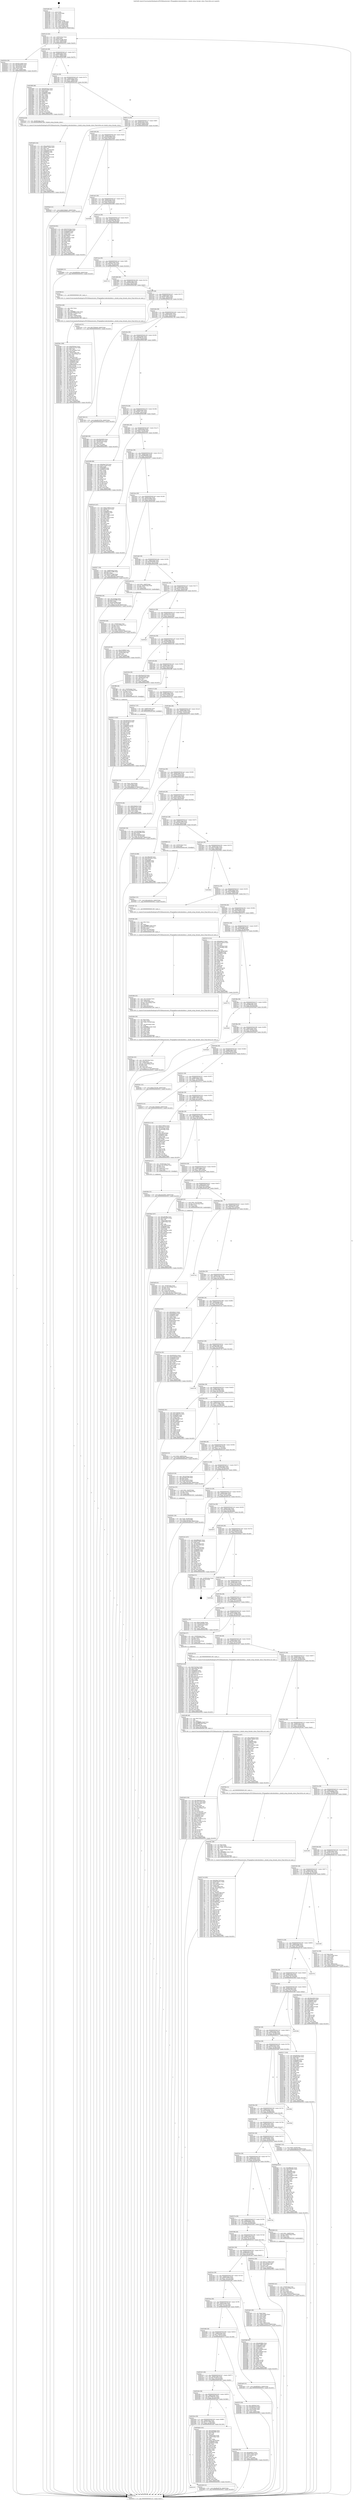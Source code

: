 digraph "0x401bf0" {
  label = "0x401bf0 (/mnt/c/Users/mathe/Desktop/tcc/POCII/binaries/extr_FFmpeglibavcodecdnxhdenc.c_dnxhd_setup_threads_slices_Final-ollvm.out::main(0))"
  labelloc = "t"
  node[shape=record]

  Entry [label="",width=0.3,height=0.3,shape=circle,fillcolor=black,style=filled]
  "0x401c22" [label="{
     0x401c22 [32]\l
     | [instrs]\l
     &nbsp;&nbsp;0x401c22 \<+6\>: mov -0x84(%rbp),%eax\l
     &nbsp;&nbsp;0x401c28 \<+2\>: mov %eax,%ecx\l
     &nbsp;&nbsp;0x401c2a \<+6\>: sub $0x913b7dbc,%ecx\l
     &nbsp;&nbsp;0x401c30 \<+6\>: mov %eax,-0x88(%rbp)\l
     &nbsp;&nbsp;0x401c36 \<+6\>: mov %ecx,-0x8c(%rbp)\l
     &nbsp;&nbsp;0x401c3c \<+6\>: je 000000000040261b \<main+0xa2b\>\l
  }"]
  "0x40261b" [label="{
     0x40261b [30]\l
     | [instrs]\l
     &nbsp;&nbsp;0x40261b \<+5\>: mov $0x401e2b6b,%eax\l
     &nbsp;&nbsp;0x402620 \<+5\>: mov $0xc80c6040,%ecx\l
     &nbsp;&nbsp;0x402625 \<+3\>: mov -0x5c(%rbp),%edx\l
     &nbsp;&nbsp;0x402628 \<+3\>: cmp -0x50(%rbp),%edx\l
     &nbsp;&nbsp;0x40262b \<+3\>: cmovl %ecx,%eax\l
     &nbsp;&nbsp;0x40262e \<+6\>: mov %eax,-0x84(%rbp)\l
     &nbsp;&nbsp;0x402634 \<+5\>: jmp 0000000000403923 \<main+0x1d33\>\l
  }"]
  "0x401c42" [label="{
     0x401c42 [28]\l
     | [instrs]\l
     &nbsp;&nbsp;0x401c42 \<+5\>: jmp 0000000000401c47 \<main+0x57\>\l
     &nbsp;&nbsp;0x401c47 \<+6\>: mov -0x88(%rbp),%eax\l
     &nbsp;&nbsp;0x401c4d \<+5\>: sub $0x9370f0b3,%eax\l
     &nbsp;&nbsp;0x401c52 \<+6\>: mov %eax,-0x90(%rbp)\l
     &nbsp;&nbsp;0x401c58 \<+6\>: je 0000000000402969 \<main+0xd79\>\l
  }"]
  Exit [label="",width=0.3,height=0.3,shape=circle,fillcolor=black,style=filled,peripheries=2]
  "0x402969" [label="{
     0x402969 [86]\l
     | [instrs]\l
     &nbsp;&nbsp;0x402969 \<+5\>: mov $0x6382fae2,%eax\l
     &nbsp;&nbsp;0x40296e \<+5\>: mov $0xb82bc6fd,%ecx\l
     &nbsp;&nbsp;0x402973 \<+2\>: xor %edx,%edx\l
     &nbsp;&nbsp;0x402975 \<+7\>: mov 0x406068,%esi\l
     &nbsp;&nbsp;0x40297c \<+7\>: mov 0x406054,%edi\l
     &nbsp;&nbsp;0x402983 \<+3\>: sub $0x1,%edx\l
     &nbsp;&nbsp;0x402986 \<+3\>: mov %esi,%r8d\l
     &nbsp;&nbsp;0x402989 \<+3\>: add %edx,%r8d\l
     &nbsp;&nbsp;0x40298c \<+4\>: imul %r8d,%esi\l
     &nbsp;&nbsp;0x402990 \<+3\>: and $0x1,%esi\l
     &nbsp;&nbsp;0x402993 \<+3\>: cmp $0x0,%esi\l
     &nbsp;&nbsp;0x402996 \<+4\>: sete %r9b\l
     &nbsp;&nbsp;0x40299a \<+3\>: cmp $0xa,%edi\l
     &nbsp;&nbsp;0x40299d \<+4\>: setl %r10b\l
     &nbsp;&nbsp;0x4029a1 \<+3\>: mov %r9b,%r11b\l
     &nbsp;&nbsp;0x4029a4 \<+3\>: and %r10b,%r11b\l
     &nbsp;&nbsp;0x4029a7 \<+3\>: xor %r10b,%r9b\l
     &nbsp;&nbsp;0x4029aa \<+3\>: or %r9b,%r11b\l
     &nbsp;&nbsp;0x4029ad \<+4\>: test $0x1,%r11b\l
     &nbsp;&nbsp;0x4029b1 \<+3\>: cmovne %ecx,%eax\l
     &nbsp;&nbsp;0x4029b4 \<+6\>: mov %eax,-0x84(%rbp)\l
     &nbsp;&nbsp;0x4029ba \<+5\>: jmp 0000000000403923 \<main+0x1d33\>\l
  }"]
  "0x401c5e" [label="{
     0x401c5e [28]\l
     | [instrs]\l
     &nbsp;&nbsp;0x401c5e \<+5\>: jmp 0000000000401c63 \<main+0x73\>\l
     &nbsp;&nbsp;0x401c63 \<+6\>: mov -0x88(%rbp),%eax\l
     &nbsp;&nbsp;0x401c69 \<+5\>: sub $0x9a776bb0,%eax\l
     &nbsp;&nbsp;0x401c6e \<+6\>: mov %eax,-0x94(%rbp)\l
     &nbsp;&nbsp;0x401c74 \<+6\>: je 0000000000402ecd \<main+0x12dd\>\l
  }"]
  "0x4036a5" [label="{
     0x4036a5 [15]\l
     | [instrs]\l
     &nbsp;&nbsp;0x4036a5 \<+10\>: movl $0x5a0e2d1c,-0x84(%rbp)\l
     &nbsp;&nbsp;0x4036af \<+5\>: jmp 0000000000403923 \<main+0x1d33\>\l
  }"]
  "0x402ecd" [label="{
     0x402ecd [9]\l
     | [instrs]\l
     &nbsp;&nbsp;0x402ecd \<+4\>: mov -0x58(%rbp),%rdi\l
     &nbsp;&nbsp;0x402ed1 \<+5\>: call 00000000004013b0 \<dnxhd_setup_threads_slices\>\l
     | [calls]\l
     &nbsp;&nbsp;0x4013b0 \{1\} (/mnt/c/Users/mathe/Desktop/tcc/POCII/binaries/extr_FFmpeglibavcodecdnxhdenc.c_dnxhd_setup_threads_slices_Final-ollvm.out::dnxhd_setup_threads_slices)\l
  }"]
  "0x401c7a" [label="{
     0x401c7a [28]\l
     | [instrs]\l
     &nbsp;&nbsp;0x401c7a \<+5\>: jmp 0000000000401c7f \<main+0x8f\>\l
     &nbsp;&nbsp;0x401c7f \<+6\>: mov -0x88(%rbp),%eax\l
     &nbsp;&nbsp;0x401c85 \<+5\>: sub $0xab52dec4,%eax\l
     &nbsp;&nbsp;0x401c8a \<+6\>: mov %eax,-0x98(%rbp)\l
     &nbsp;&nbsp;0x401c90 \<+6\>: je 00000000004030a0 \<main+0x14b0\>\l
  }"]
  "0x4035cf" [label="{
     0x4035cf [153]\l
     | [instrs]\l
     &nbsp;&nbsp;0x4035cf \<+5\>: mov $0x555324a2,%edx\l
     &nbsp;&nbsp;0x4035d4 \<+5\>: mov $0xac9bd7d6,%esi\l
     &nbsp;&nbsp;0x4035d9 \<+3\>: mov $0x1,%r8b\l
     &nbsp;&nbsp;0x4035dc \<+8\>: mov 0x406068,%r9d\l
     &nbsp;&nbsp;0x4035e4 \<+8\>: mov 0x406054,%r10d\l
     &nbsp;&nbsp;0x4035ec \<+3\>: mov %r9d,%r11d\l
     &nbsp;&nbsp;0x4035ef \<+7\>: sub $0xcad3e1c0,%r11d\l
     &nbsp;&nbsp;0x4035f6 \<+4\>: sub $0x1,%r11d\l
     &nbsp;&nbsp;0x4035fa \<+7\>: add $0xcad3e1c0,%r11d\l
     &nbsp;&nbsp;0x403601 \<+4\>: imul %r11d,%r9d\l
     &nbsp;&nbsp;0x403605 \<+4\>: and $0x1,%r9d\l
     &nbsp;&nbsp;0x403609 \<+4\>: cmp $0x0,%r9d\l
     &nbsp;&nbsp;0x40360d \<+3\>: sete %bl\l
     &nbsp;&nbsp;0x403610 \<+4\>: cmp $0xa,%r10d\l
     &nbsp;&nbsp;0x403614 \<+4\>: setl %r14b\l
     &nbsp;&nbsp;0x403618 \<+3\>: mov %bl,%r15b\l
     &nbsp;&nbsp;0x40361b \<+4\>: xor $0xff,%r15b\l
     &nbsp;&nbsp;0x40361f \<+3\>: mov %r14b,%r12b\l
     &nbsp;&nbsp;0x403622 \<+4\>: xor $0xff,%r12b\l
     &nbsp;&nbsp;0x403626 \<+4\>: xor $0x1,%r8b\l
     &nbsp;&nbsp;0x40362a \<+3\>: mov %r15b,%r13b\l
     &nbsp;&nbsp;0x40362d \<+4\>: and $0xff,%r13b\l
     &nbsp;&nbsp;0x403631 \<+3\>: and %r8b,%bl\l
     &nbsp;&nbsp;0x403634 \<+3\>: mov %r12b,%al\l
     &nbsp;&nbsp;0x403637 \<+2\>: and $0xff,%al\l
     &nbsp;&nbsp;0x403639 \<+3\>: and %r8b,%r14b\l
     &nbsp;&nbsp;0x40363c \<+3\>: or %bl,%r13b\l
     &nbsp;&nbsp;0x40363f \<+3\>: or %r14b,%al\l
     &nbsp;&nbsp;0x403642 \<+3\>: xor %al,%r13b\l
     &nbsp;&nbsp;0x403645 \<+3\>: or %r12b,%r15b\l
     &nbsp;&nbsp;0x403648 \<+4\>: xor $0xff,%r15b\l
     &nbsp;&nbsp;0x40364c \<+4\>: or $0x1,%r8b\l
     &nbsp;&nbsp;0x403650 \<+3\>: and %r8b,%r15b\l
     &nbsp;&nbsp;0x403653 \<+3\>: or %r15b,%r13b\l
     &nbsp;&nbsp;0x403656 \<+4\>: test $0x1,%r13b\l
     &nbsp;&nbsp;0x40365a \<+3\>: cmovne %esi,%edx\l
     &nbsp;&nbsp;0x40365d \<+6\>: mov %edx,-0x84(%rbp)\l
     &nbsp;&nbsp;0x403663 \<+5\>: jmp 0000000000403923 \<main+0x1d33\>\l
  }"]
  "0x4030a0" [label="{
     0x4030a0 [15]\l
     | [instrs]\l
     &nbsp;&nbsp;0x4030a0 \<+10\>: movl $0x6259abd7,-0x84(%rbp)\l
     &nbsp;&nbsp;0x4030aa \<+5\>: jmp 0000000000403923 \<main+0x1d33\>\l
  }"]
  "0x401c96" [label="{
     0x401c96 [28]\l
     | [instrs]\l
     &nbsp;&nbsp;0x401c96 \<+5\>: jmp 0000000000401c9b \<main+0xab\>\l
     &nbsp;&nbsp;0x401c9b \<+6\>: mov -0x88(%rbp),%eax\l
     &nbsp;&nbsp;0x401ca1 \<+5\>: sub $0xac0d3589,%eax\l
     &nbsp;&nbsp;0x401ca6 \<+6\>: mov %eax,-0x9c(%rbp)\l
     &nbsp;&nbsp;0x401cac \<+6\>: je 0000000000403559 \<main+0x1969\>\l
  }"]
  "0x4033fe" [label="{
     0x4033fe [15]\l
     | [instrs]\l
     &nbsp;&nbsp;0x4033fe \<+10\>: movl $0xc4c43363,-0x84(%rbp)\l
     &nbsp;&nbsp;0x403408 \<+5\>: jmp 0000000000403923 \<main+0x1d33\>\l
  }"]
  "0x403559" [label="{
     0x403559 [91]\l
     | [instrs]\l
     &nbsp;&nbsp;0x403559 \<+5\>: mov $0x555324a2,%eax\l
     &nbsp;&nbsp;0x40355e \<+5\>: mov $0x3c159a8b,%ecx\l
     &nbsp;&nbsp;0x403563 \<+7\>: mov 0x406068,%edx\l
     &nbsp;&nbsp;0x40356a \<+7\>: mov 0x406054,%esi\l
     &nbsp;&nbsp;0x403571 \<+2\>: mov %edx,%edi\l
     &nbsp;&nbsp;0x403573 \<+6\>: sub $0x44b6cfc1,%edi\l
     &nbsp;&nbsp;0x403579 \<+3\>: sub $0x1,%edi\l
     &nbsp;&nbsp;0x40357c \<+6\>: add $0x44b6cfc1,%edi\l
     &nbsp;&nbsp;0x403582 \<+3\>: imul %edi,%edx\l
     &nbsp;&nbsp;0x403585 \<+3\>: and $0x1,%edx\l
     &nbsp;&nbsp;0x403588 \<+3\>: cmp $0x0,%edx\l
     &nbsp;&nbsp;0x40358b \<+4\>: sete %r8b\l
     &nbsp;&nbsp;0x40358f \<+3\>: cmp $0xa,%esi\l
     &nbsp;&nbsp;0x403592 \<+4\>: setl %r9b\l
     &nbsp;&nbsp;0x403596 \<+3\>: mov %r8b,%r10b\l
     &nbsp;&nbsp;0x403599 \<+3\>: and %r9b,%r10b\l
     &nbsp;&nbsp;0x40359c \<+3\>: xor %r9b,%r8b\l
     &nbsp;&nbsp;0x40359f \<+3\>: or %r8b,%r10b\l
     &nbsp;&nbsp;0x4035a2 \<+4\>: test $0x1,%r10b\l
     &nbsp;&nbsp;0x4035a6 \<+3\>: cmovne %ecx,%eax\l
     &nbsp;&nbsp;0x4035a9 \<+6\>: mov %eax,-0x84(%rbp)\l
     &nbsp;&nbsp;0x4035af \<+5\>: jmp 0000000000403923 \<main+0x1d33\>\l
  }"]
  "0x401cb2" [label="{
     0x401cb2 [28]\l
     | [instrs]\l
     &nbsp;&nbsp;0x401cb2 \<+5\>: jmp 0000000000401cb7 \<main+0xc7\>\l
     &nbsp;&nbsp;0x401cb7 \<+6\>: mov -0x88(%rbp),%eax\l
     &nbsp;&nbsp;0x401cbd \<+5\>: sub $0xac49cb5e,%eax\l
     &nbsp;&nbsp;0x401cc2 \<+6\>: mov %eax,-0xa0(%rbp)\l
     &nbsp;&nbsp;0x401cc8 \<+6\>: je 0000000000403860 \<main+0x1c70\>\l
  }"]
  "0x403012" [label="{
     0x403012 [142]\l
     | [instrs]\l
     &nbsp;&nbsp;0x403012 \<+5\>: mov $0x34eec634,%edx\l
     &nbsp;&nbsp;0x403017 \<+5\>: mov $0xab52dec4,%esi\l
     &nbsp;&nbsp;0x40301c \<+3\>: mov $0x1,%r8b\l
     &nbsp;&nbsp;0x40301f \<+3\>: xor %r9d,%r9d\l
     &nbsp;&nbsp;0x403022 \<+8\>: mov 0x406068,%r10d\l
     &nbsp;&nbsp;0x40302a \<+8\>: mov 0x406054,%r11d\l
     &nbsp;&nbsp;0x403032 \<+4\>: sub $0x1,%r9d\l
     &nbsp;&nbsp;0x403036 \<+3\>: mov %r10d,%ebx\l
     &nbsp;&nbsp;0x403039 \<+3\>: add %r9d,%ebx\l
     &nbsp;&nbsp;0x40303c \<+4\>: imul %ebx,%r10d\l
     &nbsp;&nbsp;0x403040 \<+4\>: and $0x1,%r10d\l
     &nbsp;&nbsp;0x403044 \<+4\>: cmp $0x0,%r10d\l
     &nbsp;&nbsp;0x403048 \<+4\>: sete %r14b\l
     &nbsp;&nbsp;0x40304c \<+4\>: cmp $0xa,%r11d\l
     &nbsp;&nbsp;0x403050 \<+4\>: setl %r15b\l
     &nbsp;&nbsp;0x403054 \<+3\>: mov %r14b,%r12b\l
     &nbsp;&nbsp;0x403057 \<+4\>: xor $0xff,%r12b\l
     &nbsp;&nbsp;0x40305b \<+3\>: mov %r15b,%r13b\l
     &nbsp;&nbsp;0x40305e \<+4\>: xor $0xff,%r13b\l
     &nbsp;&nbsp;0x403062 \<+4\>: xor $0x0,%r8b\l
     &nbsp;&nbsp;0x403066 \<+3\>: mov %r12b,%al\l
     &nbsp;&nbsp;0x403069 \<+2\>: and $0x0,%al\l
     &nbsp;&nbsp;0x40306b \<+3\>: and %r8b,%r14b\l
     &nbsp;&nbsp;0x40306e \<+3\>: mov %r13b,%cl\l
     &nbsp;&nbsp;0x403071 \<+3\>: and $0x0,%cl\l
     &nbsp;&nbsp;0x403074 \<+3\>: and %r8b,%r15b\l
     &nbsp;&nbsp;0x403077 \<+3\>: or %r14b,%al\l
     &nbsp;&nbsp;0x40307a \<+3\>: or %r15b,%cl\l
     &nbsp;&nbsp;0x40307d \<+2\>: xor %cl,%al\l
     &nbsp;&nbsp;0x40307f \<+3\>: or %r13b,%r12b\l
     &nbsp;&nbsp;0x403082 \<+4\>: xor $0xff,%r12b\l
     &nbsp;&nbsp;0x403086 \<+4\>: or $0x0,%r8b\l
     &nbsp;&nbsp;0x40308a \<+3\>: and %r8b,%r12b\l
     &nbsp;&nbsp;0x40308d \<+3\>: or %r12b,%al\l
     &nbsp;&nbsp;0x403090 \<+2\>: test $0x1,%al\l
     &nbsp;&nbsp;0x403092 \<+3\>: cmovne %esi,%edx\l
     &nbsp;&nbsp;0x403095 \<+6\>: mov %edx,-0x84(%rbp)\l
     &nbsp;&nbsp;0x40309b \<+5\>: jmp 0000000000403923 \<main+0x1d33\>\l
  }"]
  "0x403860" [label="{
     0x403860\l
  }", style=dashed]
  "0x401cce" [label="{
     0x401cce [28]\l
     | [instrs]\l
     &nbsp;&nbsp;0x401cce \<+5\>: jmp 0000000000401cd3 \<main+0xe3\>\l
     &nbsp;&nbsp;0x401cd3 \<+6\>: mov -0x88(%rbp),%eax\l
     &nbsp;&nbsp;0x401cd9 \<+5\>: sub $0xac9bd7d6,%eax\l
     &nbsp;&nbsp;0x401cde \<+6\>: mov %eax,-0xa4(%rbp)\l
     &nbsp;&nbsp;0x401ce4 \<+6\>: je 0000000000403668 \<main+0x1a78\>\l
  }"]
  "0x402ed6" [label="{
     0x402ed6 [154]\l
     | [instrs]\l
     &nbsp;&nbsp;0x402ed6 \<+5\>: mov $0xac49cb5e,%eax\l
     &nbsp;&nbsp;0x402edb \<+5\>: mov $0xf9773b4e,%ecx\l
     &nbsp;&nbsp;0x402ee0 \<+2\>: mov $0x1,%dl\l
     &nbsp;&nbsp;0x402ee2 \<+7\>: movl $0x0,-0x78(%rbp)\l
     &nbsp;&nbsp;0x402ee9 \<+7\>: mov 0x406068,%esi\l
     &nbsp;&nbsp;0x402ef0 \<+8\>: mov 0x406054,%r8d\l
     &nbsp;&nbsp;0x402ef8 \<+3\>: mov %esi,%r9d\l
     &nbsp;&nbsp;0x402efb \<+7\>: add $0x5e0ac250,%r9d\l
     &nbsp;&nbsp;0x402f02 \<+4\>: sub $0x1,%r9d\l
     &nbsp;&nbsp;0x402f06 \<+7\>: sub $0x5e0ac250,%r9d\l
     &nbsp;&nbsp;0x402f0d \<+4\>: imul %r9d,%esi\l
     &nbsp;&nbsp;0x402f11 \<+3\>: and $0x1,%esi\l
     &nbsp;&nbsp;0x402f14 \<+3\>: cmp $0x0,%esi\l
     &nbsp;&nbsp;0x402f17 \<+4\>: sete %r10b\l
     &nbsp;&nbsp;0x402f1b \<+4\>: cmp $0xa,%r8d\l
     &nbsp;&nbsp;0x402f1f \<+4\>: setl %r11b\l
     &nbsp;&nbsp;0x402f23 \<+3\>: mov %r10b,%bl\l
     &nbsp;&nbsp;0x402f26 \<+3\>: xor $0xff,%bl\l
     &nbsp;&nbsp;0x402f29 \<+3\>: mov %r11b,%r14b\l
     &nbsp;&nbsp;0x402f2c \<+4\>: xor $0xff,%r14b\l
     &nbsp;&nbsp;0x402f30 \<+3\>: xor $0x1,%dl\l
     &nbsp;&nbsp;0x402f33 \<+3\>: mov %bl,%r15b\l
     &nbsp;&nbsp;0x402f36 \<+4\>: and $0xff,%r15b\l
     &nbsp;&nbsp;0x402f3a \<+3\>: and %dl,%r10b\l
     &nbsp;&nbsp;0x402f3d \<+3\>: mov %r14b,%r12b\l
     &nbsp;&nbsp;0x402f40 \<+4\>: and $0xff,%r12b\l
     &nbsp;&nbsp;0x402f44 \<+3\>: and %dl,%r11b\l
     &nbsp;&nbsp;0x402f47 \<+3\>: or %r10b,%r15b\l
     &nbsp;&nbsp;0x402f4a \<+3\>: or %r11b,%r12b\l
     &nbsp;&nbsp;0x402f4d \<+3\>: xor %r12b,%r15b\l
     &nbsp;&nbsp;0x402f50 \<+3\>: or %r14b,%bl\l
     &nbsp;&nbsp;0x402f53 \<+3\>: xor $0xff,%bl\l
     &nbsp;&nbsp;0x402f56 \<+3\>: or $0x1,%dl\l
     &nbsp;&nbsp;0x402f59 \<+2\>: and %dl,%bl\l
     &nbsp;&nbsp;0x402f5b \<+3\>: or %bl,%r15b\l
     &nbsp;&nbsp;0x402f5e \<+4\>: test $0x1,%r15b\l
     &nbsp;&nbsp;0x402f62 \<+3\>: cmovne %ecx,%eax\l
     &nbsp;&nbsp;0x402f65 \<+6\>: mov %eax,-0x84(%rbp)\l
     &nbsp;&nbsp;0x402f6b \<+5\>: jmp 0000000000403923 \<main+0x1d33\>\l
  }"]
  "0x403668" [label="{
     0x403668 [15]\l
     | [instrs]\l
     &nbsp;&nbsp;0x403668 \<+10\>: movl $0xbf800f44,-0x84(%rbp)\l
     &nbsp;&nbsp;0x403672 \<+5\>: jmp 0000000000403923 \<main+0x1d33\>\l
  }"]
  "0x401cea" [label="{
     0x401cea [28]\l
     | [instrs]\l
     &nbsp;&nbsp;0x401cea \<+5\>: jmp 0000000000401cef \<main+0xff\>\l
     &nbsp;&nbsp;0x401cef \<+6\>: mov -0x88(%rbp),%eax\l
     &nbsp;&nbsp;0x401cf5 \<+5\>: sub $0xb3be27d3,%eax\l
     &nbsp;&nbsp;0x401cfa \<+6\>: mov %eax,-0xa8(%rbp)\l
     &nbsp;&nbsp;0x401d00 \<+6\>: je 000000000040371d \<main+0x1b2d\>\l
  }"]
  "0x402dee" [label="{
     0x402dee [42]\l
     | [instrs]\l
     &nbsp;&nbsp;0x402dee \<+6\>: mov -0x1d4(%rbp),%ecx\l
     &nbsp;&nbsp;0x402df4 \<+3\>: imul %eax,%ecx\l
     &nbsp;&nbsp;0x402df7 \<+4\>: mov -0x58(%rbp),%rsi\l
     &nbsp;&nbsp;0x402dfb \<+4\>: movslq -0x5c(%rbp),%rdi\l
     &nbsp;&nbsp;0x402dff \<+4\>: shl $0x5,%rdi\l
     &nbsp;&nbsp;0x402e03 \<+3\>: add %rdi,%rsi\l
     &nbsp;&nbsp;0x402e06 \<+3\>: mov %ecx,0x1c(%rsi)\l
     &nbsp;&nbsp;0x402e09 \<+10\>: movl $0x2171775f,-0x84(%rbp)\l
     &nbsp;&nbsp;0x402e13 \<+5\>: jmp 0000000000403923 \<main+0x1d33\>\l
  }"]
  "0x40371d" [label="{
     0x40371d\l
  }", style=dashed]
  "0x401d06" [label="{
     0x401d06 [28]\l
     | [instrs]\l
     &nbsp;&nbsp;0x401d06 \<+5\>: jmp 0000000000401d0b \<main+0x11b\>\l
     &nbsp;&nbsp;0x401d0b \<+6\>: mov -0x88(%rbp),%eax\l
     &nbsp;&nbsp;0x401d11 \<+5\>: sub $0xb82bc6fd,%eax\l
     &nbsp;&nbsp;0x401d16 \<+6\>: mov %eax,-0xac(%rbp)\l
     &nbsp;&nbsp;0x401d1c \<+6\>: je 00000000004029bf \<main+0xdcf\>\l
  }"]
  "0x402db4" [label="{
     0x402db4 [58]\l
     | [instrs]\l
     &nbsp;&nbsp;0x402db4 \<+2\>: xor %ecx,%ecx\l
     &nbsp;&nbsp;0x402db6 \<+5\>: mov $0x2,%edx\l
     &nbsp;&nbsp;0x402dbb \<+6\>: mov %edx,-0x1d0(%rbp)\l
     &nbsp;&nbsp;0x402dc1 \<+1\>: cltd\l
     &nbsp;&nbsp;0x402dc2 \<+7\>: mov -0x1d0(%rbp),%r8d\l
     &nbsp;&nbsp;0x402dc9 \<+3\>: idiv %r8d\l
     &nbsp;&nbsp;0x402dcc \<+6\>: imul $0xfffffffe,%edx,%edx\l
     &nbsp;&nbsp;0x402dd2 \<+3\>: mov %ecx,%r9d\l
     &nbsp;&nbsp;0x402dd5 \<+3\>: sub %edx,%r9d\l
     &nbsp;&nbsp;0x402dd8 \<+2\>: mov %ecx,%edx\l
     &nbsp;&nbsp;0x402dda \<+3\>: sub $0x1,%edx\l
     &nbsp;&nbsp;0x402ddd \<+3\>: add %edx,%r9d\l
     &nbsp;&nbsp;0x402de0 \<+3\>: sub %r9d,%ecx\l
     &nbsp;&nbsp;0x402de3 \<+6\>: mov %ecx,-0x1d4(%rbp)\l
     &nbsp;&nbsp;0x402de9 \<+5\>: call 0000000000401160 \<next_i\>\l
     | [calls]\l
     &nbsp;&nbsp;0x401160 \{1\} (/mnt/c/Users/mathe/Desktop/tcc/POCII/binaries/extr_FFmpeglibavcodecdnxhdenc.c_dnxhd_setup_threads_slices_Final-ollvm.out::next_i)\l
  }"]
  "0x4029bf" [label="{
     0x4029bf [5]\l
     | [instrs]\l
     &nbsp;&nbsp;0x4029bf \<+5\>: call 0000000000401160 \<next_i\>\l
     | [calls]\l
     &nbsp;&nbsp;0x401160 \{1\} (/mnt/c/Users/mathe/Desktop/tcc/POCII/binaries/extr_FFmpeglibavcodecdnxhdenc.c_dnxhd_setup_threads_slices_Final-ollvm.out::next_i)\l
  }"]
  "0x401d22" [label="{
     0x401d22 [28]\l
     | [instrs]\l
     &nbsp;&nbsp;0x401d22 \<+5\>: jmp 0000000000401d27 \<main+0x137\>\l
     &nbsp;&nbsp;0x401d27 \<+6\>: mov -0x88(%rbp),%eax\l
     &nbsp;&nbsp;0x401d2d \<+5\>: sub $0xb975961c,%eax\l
     &nbsp;&nbsp;0x401d32 \<+6\>: mov %eax,-0xb0(%rbp)\l
     &nbsp;&nbsp;0x401d38 \<+6\>: je 00000000004031ad \<main+0x15bd\>\l
  }"]
  "0x402d94" [label="{
     0x402d94 [32]\l
     | [instrs]\l
     &nbsp;&nbsp;0x402d94 \<+6\>: mov -0x1cc(%rbp),%ecx\l
     &nbsp;&nbsp;0x402d9a \<+3\>: imul %eax,%ecx\l
     &nbsp;&nbsp;0x402d9d \<+4\>: mov -0x58(%rbp),%rsi\l
     &nbsp;&nbsp;0x402da1 \<+4\>: movslq -0x5c(%rbp),%rdi\l
     &nbsp;&nbsp;0x402da5 \<+4\>: shl $0x5,%rdi\l
     &nbsp;&nbsp;0x402da9 \<+3\>: add %rdi,%rsi\l
     &nbsp;&nbsp;0x402dac \<+3\>: mov %ecx,0x18(%rsi)\l
     &nbsp;&nbsp;0x402daf \<+5\>: call 0000000000401160 \<next_i\>\l
     | [calls]\l
     &nbsp;&nbsp;0x401160 \{1\} (/mnt/c/Users/mathe/Desktop/tcc/POCII/binaries/extr_FFmpeglibavcodecdnxhdenc.c_dnxhd_setup_threads_slices_Final-ollvm.out::next_i)\l
  }"]
  "0x4031ad" [label="{
     0x4031ad [15]\l
     | [instrs]\l
     &nbsp;&nbsp;0x4031ad \<+10\>: movl $0x703fe4e0,-0x84(%rbp)\l
     &nbsp;&nbsp;0x4031b7 \<+5\>: jmp 0000000000403923 \<main+0x1d33\>\l
  }"]
  "0x401d3e" [label="{
     0x401d3e [28]\l
     | [instrs]\l
     &nbsp;&nbsp;0x401d3e \<+5\>: jmp 0000000000401d43 \<main+0x153\>\l
     &nbsp;&nbsp;0x401d43 \<+6\>: mov -0x88(%rbp),%eax\l
     &nbsp;&nbsp;0x401d49 \<+5\>: sub $0xb9760551,%eax\l
     &nbsp;&nbsp;0x401d4e \<+6\>: mov %eax,-0xb4(%rbp)\l
     &nbsp;&nbsp;0x401d54 \<+6\>: je 00000000004027d6 \<main+0xbe6\>\l
  }"]
  "0x402d6c" [label="{
     0x402d6c [40]\l
     | [instrs]\l
     &nbsp;&nbsp;0x402d6c \<+5\>: mov $0x2,%ecx\l
     &nbsp;&nbsp;0x402d71 \<+1\>: cltd\l
     &nbsp;&nbsp;0x402d72 \<+2\>: idiv %ecx\l
     &nbsp;&nbsp;0x402d74 \<+6\>: imul $0xfffffffe,%edx,%ecx\l
     &nbsp;&nbsp;0x402d7a \<+6\>: add $0x97001a3d,%ecx\l
     &nbsp;&nbsp;0x402d80 \<+3\>: add $0x1,%ecx\l
     &nbsp;&nbsp;0x402d83 \<+6\>: sub $0x97001a3d,%ecx\l
     &nbsp;&nbsp;0x402d89 \<+6\>: mov %ecx,-0x1cc(%rbp)\l
     &nbsp;&nbsp;0x402d8f \<+5\>: call 0000000000401160 \<next_i\>\l
     | [calls]\l
     &nbsp;&nbsp;0x401160 \{1\} (/mnt/c/Users/mathe/Desktop/tcc/POCII/binaries/extr_FFmpeglibavcodecdnxhdenc.c_dnxhd_setup_threads_slices_Final-ollvm.out::next_i)\l
  }"]
  "0x4027d6" [label="{
     0x4027d6 [15]\l
     | [instrs]\l
     &nbsp;&nbsp;0x4027d6 \<+10\>: movl $0x492197b2,-0x84(%rbp)\l
     &nbsp;&nbsp;0x4027e0 \<+5\>: jmp 0000000000403923 \<main+0x1d33\>\l
  }"]
  "0x401d5a" [label="{
     0x401d5a [28]\l
     | [instrs]\l
     &nbsp;&nbsp;0x401d5a \<+5\>: jmp 0000000000401d5f \<main+0x16f\>\l
     &nbsp;&nbsp;0x401d5f \<+6\>: mov -0x88(%rbp),%eax\l
     &nbsp;&nbsp;0x401d65 \<+5\>: sub $0xba8f47f2,%eax\l
     &nbsp;&nbsp;0x401d6a \<+6\>: mov %eax,-0xb8(%rbp)\l
     &nbsp;&nbsp;0x401d70 \<+6\>: je 0000000000402480 \<main+0x890\>\l
  }"]
  "0x402476" [label="{
     0x402476\l
  }", style=dashed]
  "0x402480" [label="{
     0x402480 [30]\l
     | [instrs]\l
     &nbsp;&nbsp;0x402480 \<+5\>: mov $0xd5b5049d,%eax\l
     &nbsp;&nbsp;0x402485 \<+5\>: mov $0x546f104a,%ecx\l
     &nbsp;&nbsp;0x40248a \<+3\>: mov -0x34(%rbp),%edx\l
     &nbsp;&nbsp;0x40248d \<+3\>: cmp $0x2,%edx\l
     &nbsp;&nbsp;0x402490 \<+3\>: cmovne %ecx,%eax\l
     &nbsp;&nbsp;0x402493 \<+6\>: mov %eax,-0x84(%rbp)\l
     &nbsp;&nbsp;0x402499 \<+5\>: jmp 0000000000403923 \<main+0x1d33\>\l
  }"]
  "0x401d76" [label="{
     0x401d76 [28]\l
     | [instrs]\l
     &nbsp;&nbsp;0x401d76 \<+5\>: jmp 0000000000401d7b \<main+0x18b\>\l
     &nbsp;&nbsp;0x401d7b \<+6\>: mov -0x88(%rbp),%eax\l
     &nbsp;&nbsp;0x401d81 \<+5\>: sub $0xbb073cf1,%eax\l
     &nbsp;&nbsp;0x401d86 \<+6\>: mov %eax,-0xbc(%rbp)\l
     &nbsp;&nbsp;0x401d8c \<+6\>: je 0000000000402696 \<main+0xaa6\>\l
  }"]
  "0x403923" [label="{
     0x403923 [5]\l
     | [instrs]\l
     &nbsp;&nbsp;0x403923 \<+5\>: jmp 0000000000401c22 \<main+0x32\>\l
  }"]
  "0x401bf0" [label="{
     0x401bf0 [50]\l
     | [instrs]\l
     &nbsp;&nbsp;0x401bf0 \<+1\>: push %rbp\l
     &nbsp;&nbsp;0x401bf1 \<+3\>: mov %rsp,%rbp\l
     &nbsp;&nbsp;0x401bf4 \<+2\>: push %r15\l
     &nbsp;&nbsp;0x401bf6 \<+2\>: push %r14\l
     &nbsp;&nbsp;0x401bf8 \<+2\>: push %r13\l
     &nbsp;&nbsp;0x401bfa \<+2\>: push %r12\l
     &nbsp;&nbsp;0x401bfc \<+1\>: push %rbx\l
     &nbsp;&nbsp;0x401bfd \<+7\>: sub $0x1c8,%rsp\l
     &nbsp;&nbsp;0x401c04 \<+7\>: movl $0x0,-0x38(%rbp)\l
     &nbsp;&nbsp;0x401c0b \<+3\>: mov %edi,-0x3c(%rbp)\l
     &nbsp;&nbsp;0x401c0e \<+4\>: mov %rsi,-0x48(%rbp)\l
     &nbsp;&nbsp;0x401c12 \<+3\>: mov -0x3c(%rbp),%edi\l
     &nbsp;&nbsp;0x401c15 \<+3\>: mov %edi,-0x34(%rbp)\l
     &nbsp;&nbsp;0x401c18 \<+10\>: movl $0xba8f47f2,-0x84(%rbp)\l
  }"]
  "0x402d36" [label="{
     0x402d36 [15]\l
     | [instrs]\l
     &nbsp;&nbsp;0x402d36 \<+10\>: movl $0xd9cdf7d3,-0x84(%rbp)\l
     &nbsp;&nbsp;0x402d40 \<+5\>: jmp 0000000000403923 \<main+0x1d33\>\l
  }"]
  "0x402696" [label="{
     0x402696 [86]\l
     | [instrs]\l
     &nbsp;&nbsp;0x402696 \<+5\>: mov $0xb3be27d3,%eax\l
     &nbsp;&nbsp;0x40269b \<+5\>: mov $0x427cb5f5,%ecx\l
     &nbsp;&nbsp;0x4026a0 \<+2\>: xor %edx,%edx\l
     &nbsp;&nbsp;0x4026a2 \<+7\>: mov 0x406068,%esi\l
     &nbsp;&nbsp;0x4026a9 \<+7\>: mov 0x406054,%edi\l
     &nbsp;&nbsp;0x4026b0 \<+3\>: sub $0x1,%edx\l
     &nbsp;&nbsp;0x4026b3 \<+3\>: mov %esi,%r8d\l
     &nbsp;&nbsp;0x4026b6 \<+3\>: add %edx,%r8d\l
     &nbsp;&nbsp;0x4026b9 \<+4\>: imul %r8d,%esi\l
     &nbsp;&nbsp;0x4026bd \<+3\>: and $0x1,%esi\l
     &nbsp;&nbsp;0x4026c0 \<+3\>: cmp $0x0,%esi\l
     &nbsp;&nbsp;0x4026c3 \<+4\>: sete %r9b\l
     &nbsp;&nbsp;0x4026c7 \<+3\>: cmp $0xa,%edi\l
     &nbsp;&nbsp;0x4026ca \<+4\>: setl %r10b\l
     &nbsp;&nbsp;0x4026ce \<+3\>: mov %r9b,%r11b\l
     &nbsp;&nbsp;0x4026d1 \<+3\>: and %r10b,%r11b\l
     &nbsp;&nbsp;0x4026d4 \<+3\>: xor %r10b,%r9b\l
     &nbsp;&nbsp;0x4026d7 \<+3\>: or %r9b,%r11b\l
     &nbsp;&nbsp;0x4026da \<+4\>: test $0x1,%r11b\l
     &nbsp;&nbsp;0x4026de \<+3\>: cmovne %ecx,%eax\l
     &nbsp;&nbsp;0x4026e1 \<+6\>: mov %eax,-0x84(%rbp)\l
     &nbsp;&nbsp;0x4026e7 \<+5\>: jmp 0000000000403923 \<main+0x1d33\>\l
  }"]
  "0x401d92" [label="{
     0x401d92 [28]\l
     | [instrs]\l
     &nbsp;&nbsp;0x401d92 \<+5\>: jmp 0000000000401d97 \<main+0x1a7\>\l
     &nbsp;&nbsp;0x401d97 \<+6\>: mov -0x88(%rbp),%eax\l
     &nbsp;&nbsp;0x401d9d \<+5\>: sub $0xbc705240,%eax\l
     &nbsp;&nbsp;0x401da2 \<+6\>: mov %eax,-0xc0(%rbp)\l
     &nbsp;&nbsp;0x401da8 \<+6\>: je 00000000004032c0 \<main+0x16d0\>\l
  }"]
  "0x40245a" [label="{
     0x40245a [28]\l
     | [instrs]\l
     &nbsp;&nbsp;0x40245a \<+5\>: jmp 000000000040245f \<main+0x86f\>\l
     &nbsp;&nbsp;0x40245f \<+6\>: mov -0x88(%rbp),%eax\l
     &nbsp;&nbsp;0x402465 \<+5\>: sub $0x7d7774f5,%eax\l
     &nbsp;&nbsp;0x40246a \<+6\>: mov %eax,-0x1b8(%rbp)\l
     &nbsp;&nbsp;0x402470 \<+6\>: je 0000000000402d36 \<main+0x1146\>\l
  }"]
  "0x4032c0" [label="{
     0x4032c0 [147]\l
     | [instrs]\l
     &nbsp;&nbsp;0x4032c0 \<+5\>: mov $0xf11d003a,%eax\l
     &nbsp;&nbsp;0x4032c5 \<+5\>: mov $0xffd17853,%ecx\l
     &nbsp;&nbsp;0x4032ca \<+2\>: mov $0x1,%dl\l
     &nbsp;&nbsp;0x4032cc \<+7\>: mov 0x406068,%esi\l
     &nbsp;&nbsp;0x4032d3 \<+7\>: mov 0x406054,%edi\l
     &nbsp;&nbsp;0x4032da \<+3\>: mov %esi,%r8d\l
     &nbsp;&nbsp;0x4032dd \<+7\>: add $0x127ffa5a,%r8d\l
     &nbsp;&nbsp;0x4032e4 \<+4\>: sub $0x1,%r8d\l
     &nbsp;&nbsp;0x4032e8 \<+7\>: sub $0x127ffa5a,%r8d\l
     &nbsp;&nbsp;0x4032ef \<+4\>: imul %r8d,%esi\l
     &nbsp;&nbsp;0x4032f3 \<+3\>: and $0x1,%esi\l
     &nbsp;&nbsp;0x4032f6 \<+3\>: cmp $0x0,%esi\l
     &nbsp;&nbsp;0x4032f9 \<+4\>: sete %r9b\l
     &nbsp;&nbsp;0x4032fd \<+3\>: cmp $0xa,%edi\l
     &nbsp;&nbsp;0x403300 \<+4\>: setl %r10b\l
     &nbsp;&nbsp;0x403304 \<+3\>: mov %r9b,%r11b\l
     &nbsp;&nbsp;0x403307 \<+4\>: xor $0xff,%r11b\l
     &nbsp;&nbsp;0x40330b \<+3\>: mov %r10b,%bl\l
     &nbsp;&nbsp;0x40330e \<+3\>: xor $0xff,%bl\l
     &nbsp;&nbsp;0x403311 \<+3\>: xor $0x0,%dl\l
     &nbsp;&nbsp;0x403314 \<+3\>: mov %r11b,%r14b\l
     &nbsp;&nbsp;0x403317 \<+4\>: and $0x0,%r14b\l
     &nbsp;&nbsp;0x40331b \<+3\>: and %dl,%r9b\l
     &nbsp;&nbsp;0x40331e \<+3\>: mov %bl,%r15b\l
     &nbsp;&nbsp;0x403321 \<+4\>: and $0x0,%r15b\l
     &nbsp;&nbsp;0x403325 \<+3\>: and %dl,%r10b\l
     &nbsp;&nbsp;0x403328 \<+3\>: or %r9b,%r14b\l
     &nbsp;&nbsp;0x40332b \<+3\>: or %r10b,%r15b\l
     &nbsp;&nbsp;0x40332e \<+3\>: xor %r15b,%r14b\l
     &nbsp;&nbsp;0x403331 \<+3\>: or %bl,%r11b\l
     &nbsp;&nbsp;0x403334 \<+4\>: xor $0xff,%r11b\l
     &nbsp;&nbsp;0x403338 \<+3\>: or $0x0,%dl\l
     &nbsp;&nbsp;0x40333b \<+3\>: and %dl,%r11b\l
     &nbsp;&nbsp;0x40333e \<+3\>: or %r11b,%r14b\l
     &nbsp;&nbsp;0x403341 \<+4\>: test $0x1,%r14b\l
     &nbsp;&nbsp;0x403345 \<+3\>: cmovne %ecx,%eax\l
     &nbsp;&nbsp;0x403348 \<+6\>: mov %eax,-0x84(%rbp)\l
     &nbsp;&nbsp;0x40334e \<+5\>: jmp 0000000000403923 \<main+0x1d33\>\l
  }"]
  "0x401dae" [label="{
     0x401dae [28]\l
     | [instrs]\l
     &nbsp;&nbsp;0x401dae \<+5\>: jmp 0000000000401db3 \<main+0x1c3\>\l
     &nbsp;&nbsp;0x401db3 \<+6\>: mov -0x88(%rbp),%eax\l
     &nbsp;&nbsp;0x401db9 \<+5\>: sub $0xbf800f44,%eax\l
     &nbsp;&nbsp;0x401dbe \<+6\>: mov %eax,-0xc4(%rbp)\l
     &nbsp;&nbsp;0x401dc4 \<+6\>: je 0000000000403677 \<main+0x1a87\>\l
  }"]
  "0x4034a0" [label="{
     0x4034a0 [155]\l
     | [instrs]\l
     &nbsp;&nbsp;0x4034a0 \<+5\>: mov $0x559a6afe,%eax\l
     &nbsp;&nbsp;0x4034a5 \<+5\>: mov $0xcf6ed368,%ecx\l
     &nbsp;&nbsp;0x4034aa \<+2\>: mov $0x1,%dl\l
     &nbsp;&nbsp;0x4034ac \<+2\>: xor %esi,%esi\l
     &nbsp;&nbsp;0x4034ae \<+3\>: mov -0x80(%rbp),%edi\l
     &nbsp;&nbsp;0x4034b1 \<+3\>: cmp -0x50(%rbp),%edi\l
     &nbsp;&nbsp;0x4034b4 \<+4\>: setl %r8b\l
     &nbsp;&nbsp;0x4034b8 \<+4\>: and $0x1,%r8b\l
     &nbsp;&nbsp;0x4034bc \<+4\>: mov %r8b,-0x29(%rbp)\l
     &nbsp;&nbsp;0x4034c0 \<+7\>: mov 0x406068,%edi\l
     &nbsp;&nbsp;0x4034c7 \<+8\>: mov 0x406054,%r9d\l
     &nbsp;&nbsp;0x4034cf \<+3\>: sub $0x1,%esi\l
     &nbsp;&nbsp;0x4034d2 \<+3\>: mov %edi,%r10d\l
     &nbsp;&nbsp;0x4034d5 \<+3\>: add %esi,%r10d\l
     &nbsp;&nbsp;0x4034d8 \<+4\>: imul %r10d,%edi\l
     &nbsp;&nbsp;0x4034dc \<+3\>: and $0x1,%edi\l
     &nbsp;&nbsp;0x4034df \<+3\>: cmp $0x0,%edi\l
     &nbsp;&nbsp;0x4034e2 \<+4\>: sete %r8b\l
     &nbsp;&nbsp;0x4034e6 \<+4\>: cmp $0xa,%r9d\l
     &nbsp;&nbsp;0x4034ea \<+4\>: setl %r11b\l
     &nbsp;&nbsp;0x4034ee \<+3\>: mov %r8b,%bl\l
     &nbsp;&nbsp;0x4034f1 \<+3\>: xor $0xff,%bl\l
     &nbsp;&nbsp;0x4034f4 \<+3\>: mov %r11b,%r14b\l
     &nbsp;&nbsp;0x4034f7 \<+4\>: xor $0xff,%r14b\l
     &nbsp;&nbsp;0x4034fb \<+3\>: xor $0x0,%dl\l
     &nbsp;&nbsp;0x4034fe \<+3\>: mov %bl,%r15b\l
     &nbsp;&nbsp;0x403501 \<+4\>: and $0x0,%r15b\l
     &nbsp;&nbsp;0x403505 \<+3\>: and %dl,%r8b\l
     &nbsp;&nbsp;0x403508 \<+3\>: mov %r14b,%r12b\l
     &nbsp;&nbsp;0x40350b \<+4\>: and $0x0,%r12b\l
     &nbsp;&nbsp;0x40350f \<+3\>: and %dl,%r11b\l
     &nbsp;&nbsp;0x403512 \<+3\>: or %r8b,%r15b\l
     &nbsp;&nbsp;0x403515 \<+3\>: or %r11b,%r12b\l
     &nbsp;&nbsp;0x403518 \<+3\>: xor %r12b,%r15b\l
     &nbsp;&nbsp;0x40351b \<+3\>: or %r14b,%bl\l
     &nbsp;&nbsp;0x40351e \<+3\>: xor $0xff,%bl\l
     &nbsp;&nbsp;0x403521 \<+3\>: or $0x0,%dl\l
     &nbsp;&nbsp;0x403524 \<+2\>: and %dl,%bl\l
     &nbsp;&nbsp;0x403526 \<+3\>: or %bl,%r15b\l
     &nbsp;&nbsp;0x403529 \<+4\>: test $0x1,%r15b\l
     &nbsp;&nbsp;0x40352d \<+3\>: cmovne %ecx,%eax\l
     &nbsp;&nbsp;0x403530 \<+6\>: mov %eax,-0x84(%rbp)\l
     &nbsp;&nbsp;0x403536 \<+5\>: jmp 0000000000403923 \<main+0x1d33\>\l
  }"]
  "0x403677" [label="{
     0x403677 [34]\l
     | [instrs]\l
     &nbsp;&nbsp;0x403677 \<+3\>: mov -0x80(%rbp),%eax\l
     &nbsp;&nbsp;0x40367a \<+5\>: add $0x95227b96,%eax\l
     &nbsp;&nbsp;0x40367f \<+3\>: add $0x1,%eax\l
     &nbsp;&nbsp;0x403682 \<+5\>: sub $0x95227b96,%eax\l
     &nbsp;&nbsp;0x403687 \<+3\>: mov %eax,-0x80(%rbp)\l
     &nbsp;&nbsp;0x40368a \<+10\>: movl $0x209e34bd,-0x84(%rbp)\l
     &nbsp;&nbsp;0x403694 \<+5\>: jmp 0000000000403923 \<main+0x1d33\>\l
  }"]
  "0x401dca" [label="{
     0x401dca [28]\l
     | [instrs]\l
     &nbsp;&nbsp;0x401dca \<+5\>: jmp 0000000000401dcf \<main+0x1df\>\l
     &nbsp;&nbsp;0x401dcf \<+6\>: mov -0x88(%rbp),%eax\l
     &nbsp;&nbsp;0x401dd5 \<+5\>: sub $0xc4c43363,%eax\l
     &nbsp;&nbsp;0x401dda \<+6\>: mov %eax,-0xc8(%rbp)\l
     &nbsp;&nbsp;0x401de0 \<+6\>: je 000000000040340d \<main+0x181d\>\l
  }"]
  "0x402cb0" [label="{
     0x402cb0 [134]\l
     | [instrs]\l
     &nbsp;&nbsp;0x402cb0 \<+5\>: mov $0x1ffed209,%ecx\l
     &nbsp;&nbsp;0x402cb5 \<+5\>: mov $0x7d7774f5,%edx\l
     &nbsp;&nbsp;0x402cba \<+6\>: mov -0x1c8(%rbp),%esi\l
     &nbsp;&nbsp;0x402cc0 \<+3\>: imul %eax,%esi\l
     &nbsp;&nbsp;0x402cc3 \<+3\>: movslq %esi,%rdi\l
     &nbsp;&nbsp;0x402cc6 \<+4\>: mov -0x58(%rbp),%r8\l
     &nbsp;&nbsp;0x402cca \<+4\>: movslq -0x5c(%rbp),%r9\l
     &nbsp;&nbsp;0x402cce \<+4\>: shl $0x5,%r9\l
     &nbsp;&nbsp;0x402cd2 \<+3\>: add %r9,%r8\l
     &nbsp;&nbsp;0x402cd5 \<+4\>: mov 0x10(%r8),%r8\l
     &nbsp;&nbsp;0x402cd9 \<+4\>: movslq -0x74(%rbp),%r9\l
     &nbsp;&nbsp;0x402cdd \<+4\>: mov %rdi,(%r8,%r9,8)\l
     &nbsp;&nbsp;0x402ce1 \<+7\>: mov 0x406068,%eax\l
     &nbsp;&nbsp;0x402ce8 \<+7\>: mov 0x406054,%esi\l
     &nbsp;&nbsp;0x402cef \<+3\>: mov %eax,%r10d\l
     &nbsp;&nbsp;0x402cf2 \<+7\>: add $0x41c72568,%r10d\l
     &nbsp;&nbsp;0x402cf9 \<+4\>: sub $0x1,%r10d\l
     &nbsp;&nbsp;0x402cfd \<+7\>: sub $0x41c72568,%r10d\l
     &nbsp;&nbsp;0x402d04 \<+4\>: imul %r10d,%eax\l
     &nbsp;&nbsp;0x402d08 \<+3\>: and $0x1,%eax\l
     &nbsp;&nbsp;0x402d0b \<+3\>: cmp $0x0,%eax\l
     &nbsp;&nbsp;0x402d0e \<+4\>: sete %r11b\l
     &nbsp;&nbsp;0x402d12 \<+3\>: cmp $0xa,%esi\l
     &nbsp;&nbsp;0x402d15 \<+3\>: setl %bl\l
     &nbsp;&nbsp;0x402d18 \<+3\>: mov %r11b,%r14b\l
     &nbsp;&nbsp;0x402d1b \<+3\>: and %bl,%r14b\l
     &nbsp;&nbsp;0x402d1e \<+3\>: xor %bl,%r11b\l
     &nbsp;&nbsp;0x402d21 \<+3\>: or %r11b,%r14b\l
     &nbsp;&nbsp;0x402d24 \<+4\>: test $0x1,%r14b\l
     &nbsp;&nbsp;0x402d28 \<+3\>: cmovne %edx,%ecx\l
     &nbsp;&nbsp;0x402d2b \<+6\>: mov %ecx,-0x84(%rbp)\l
     &nbsp;&nbsp;0x402d31 \<+5\>: jmp 0000000000403923 \<main+0x1d33\>\l
  }"]
  "0x40340d" [label="{
     0x40340d [34]\l
     | [instrs]\l
     &nbsp;&nbsp;0x40340d \<+3\>: mov -0x7c(%rbp),%eax\l
     &nbsp;&nbsp;0x403410 \<+5\>: add $0xf0343969,%eax\l
     &nbsp;&nbsp;0x403415 \<+3\>: add $0x1,%eax\l
     &nbsp;&nbsp;0x403418 \<+5\>: sub $0xf0343969,%eax\l
     &nbsp;&nbsp;0x40341d \<+3\>: mov %eax,-0x7c(%rbp)\l
     &nbsp;&nbsp;0x403420 \<+10\>: movl $0xbc705240,-0x84(%rbp)\l
     &nbsp;&nbsp;0x40342a \<+5\>: jmp 0000000000403923 \<main+0x1d33\>\l
  }"]
  "0x401de6" [label="{
     0x401de6 [28]\l
     | [instrs]\l
     &nbsp;&nbsp;0x401de6 \<+5\>: jmp 0000000000401deb \<main+0x1fb\>\l
     &nbsp;&nbsp;0x401deb \<+6\>: mov -0x88(%rbp),%eax\l
     &nbsp;&nbsp;0x401df1 \<+5\>: sub $0xc80c6040,%eax\l
     &nbsp;&nbsp;0x401df6 \<+6\>: mov %eax,-0xcc(%rbp)\l
     &nbsp;&nbsp;0x401dfc \<+6\>: je 0000000000402639 \<main+0xa49\>\l
  }"]
  "0x402c88" [label="{
     0x402c88 [40]\l
     | [instrs]\l
     &nbsp;&nbsp;0x402c88 \<+5\>: mov $0x2,%ecx\l
     &nbsp;&nbsp;0x402c8d \<+1\>: cltd\l
     &nbsp;&nbsp;0x402c8e \<+2\>: idiv %ecx\l
     &nbsp;&nbsp;0x402c90 \<+6\>: imul $0xfffffffe,%edx,%ecx\l
     &nbsp;&nbsp;0x402c96 \<+6\>: sub $0x8f6bc463,%ecx\l
     &nbsp;&nbsp;0x402c9c \<+3\>: add $0x1,%ecx\l
     &nbsp;&nbsp;0x402c9f \<+6\>: add $0x8f6bc463,%ecx\l
     &nbsp;&nbsp;0x402ca5 \<+6\>: mov %ecx,-0x1c8(%rbp)\l
     &nbsp;&nbsp;0x402cab \<+5\>: call 0000000000401160 \<next_i\>\l
     | [calls]\l
     &nbsp;&nbsp;0x401160 \{1\} (/mnt/c/Users/mathe/Desktop/tcc/POCII/binaries/extr_FFmpeglibavcodecdnxhdenc.c_dnxhd_setup_threads_slices_Final-ollvm.out::next_i)\l
  }"]
  "0x402639" [label="{
     0x402639 [23]\l
     | [instrs]\l
     &nbsp;&nbsp;0x402639 \<+7\>: movl $0x1,-0x60(%rbp)\l
     &nbsp;&nbsp;0x402640 \<+4\>: movslq -0x60(%rbp),%rax\l
     &nbsp;&nbsp;0x402644 \<+4\>: shl $0x2,%rax\l
     &nbsp;&nbsp;0x402648 \<+3\>: mov %rax,%rdi\l
     &nbsp;&nbsp;0x40264b \<+5\>: call 0000000000401050 \<malloc@plt\>\l
     | [calls]\l
     &nbsp;&nbsp;0x401050 \{1\} (unknown)\l
  }"]
  "0x401e02" [label="{
     0x401e02 [28]\l
     | [instrs]\l
     &nbsp;&nbsp;0x401e02 \<+5\>: jmp 0000000000401e07 \<main+0x217\>\l
     &nbsp;&nbsp;0x401e07 \<+6\>: mov -0x88(%rbp),%eax\l
     &nbsp;&nbsp;0x401e0d \<+5\>: sub $0xcb15d554,%eax\l
     &nbsp;&nbsp;0x401e12 \<+6\>: mov %eax,-0xd0(%rbp)\l
     &nbsp;&nbsp;0x401e18 \<+6\>: je 0000000000402c0f \<main+0x101f\>\l
  }"]
  "0x402af0" [label="{
     0x402af0 [41]\l
     | [instrs]\l
     &nbsp;&nbsp;0x402af0 \<+4\>: mov -0x58(%rbp),%rdi\l
     &nbsp;&nbsp;0x402af4 \<+4\>: movslq -0x5c(%rbp),%rcx\l
     &nbsp;&nbsp;0x402af8 \<+4\>: shl $0x5,%rcx\l
     &nbsp;&nbsp;0x402afc \<+3\>: add %rcx,%rdi\l
     &nbsp;&nbsp;0x402aff \<+4\>: mov %rax,0x10(%rdi)\l
     &nbsp;&nbsp;0x402b03 \<+7\>: movl $0x0,-0x74(%rbp)\l
     &nbsp;&nbsp;0x402b0a \<+10\>: movl $0x15615ba7,-0x84(%rbp)\l
     &nbsp;&nbsp;0x402b14 \<+5\>: jmp 0000000000403923 \<main+0x1d33\>\l
  }"]
  "0x402c0f" [label="{
     0x402c0f [30]\l
     | [instrs]\l
     &nbsp;&nbsp;0x402c0f \<+5\>: mov $0xe3e9fd66,%eax\l
     &nbsp;&nbsp;0x402c14 \<+5\>: mov $0xda1d4a5b,%ecx\l
     &nbsp;&nbsp;0x402c19 \<+3\>: mov -0x2b(%rbp),%dl\l
     &nbsp;&nbsp;0x402c1c \<+3\>: test $0x1,%dl\l
     &nbsp;&nbsp;0x402c1f \<+3\>: cmovne %ecx,%eax\l
     &nbsp;&nbsp;0x402c22 \<+6\>: mov %eax,-0x84(%rbp)\l
     &nbsp;&nbsp;0x402c28 \<+5\>: jmp 0000000000403923 \<main+0x1d33\>\l
  }"]
  "0x401e1e" [label="{
     0x401e1e [28]\l
     | [instrs]\l
     &nbsp;&nbsp;0x401e1e \<+5\>: jmp 0000000000401e23 \<main+0x233\>\l
     &nbsp;&nbsp;0x401e23 \<+6\>: mov -0x88(%rbp),%eax\l
     &nbsp;&nbsp;0x401e29 \<+5\>: sub $0xcc051c7c,%eax\l
     &nbsp;&nbsp;0x401e2e \<+6\>: mov %eax,-0xd4(%rbp)\l
     &nbsp;&nbsp;0x401e34 \<+6\>: je 00000000004036c3 \<main+0x1ad3\>\l
  }"]
  "0x4029ec" [label="{
     0x4029ec [186]\l
     | [instrs]\l
     &nbsp;&nbsp;0x4029ec \<+5\>: mov $0x6382fae2,%ecx\l
     &nbsp;&nbsp;0x4029f1 \<+5\>: mov $0x6e181142,%edx\l
     &nbsp;&nbsp;0x4029f6 \<+3\>: mov $0x1,%sil\l
     &nbsp;&nbsp;0x4029f9 \<+6\>: mov -0x1c4(%rbp),%edi\l
     &nbsp;&nbsp;0x4029ff \<+3\>: imul %eax,%edi\l
     &nbsp;&nbsp;0x402a02 \<+4\>: mov -0x58(%rbp),%r8\l
     &nbsp;&nbsp;0x402a06 \<+4\>: movslq -0x5c(%rbp),%r9\l
     &nbsp;&nbsp;0x402a0a \<+4\>: shl $0x5,%r9\l
     &nbsp;&nbsp;0x402a0e \<+3\>: add %r9,%r8\l
     &nbsp;&nbsp;0x402a11 \<+4\>: mov 0x8(%r8),%r8\l
     &nbsp;&nbsp;0x402a15 \<+4\>: movslq -0x6c(%rbp),%r9\l
     &nbsp;&nbsp;0x402a19 \<+4\>: mov %edi,(%r8,%r9,4)\l
     &nbsp;&nbsp;0x402a1d \<+7\>: mov 0x406068,%eax\l
     &nbsp;&nbsp;0x402a24 \<+7\>: mov 0x406054,%edi\l
     &nbsp;&nbsp;0x402a2b \<+3\>: mov %eax,%r10d\l
     &nbsp;&nbsp;0x402a2e \<+7\>: sub $0x8f3dd403,%r10d\l
     &nbsp;&nbsp;0x402a35 \<+4\>: sub $0x1,%r10d\l
     &nbsp;&nbsp;0x402a39 \<+7\>: add $0x8f3dd403,%r10d\l
     &nbsp;&nbsp;0x402a40 \<+4\>: imul %r10d,%eax\l
     &nbsp;&nbsp;0x402a44 \<+3\>: and $0x1,%eax\l
     &nbsp;&nbsp;0x402a47 \<+3\>: cmp $0x0,%eax\l
     &nbsp;&nbsp;0x402a4a \<+4\>: sete %r11b\l
     &nbsp;&nbsp;0x402a4e \<+3\>: cmp $0xa,%edi\l
     &nbsp;&nbsp;0x402a51 \<+3\>: setl %bl\l
     &nbsp;&nbsp;0x402a54 \<+3\>: mov %r11b,%r14b\l
     &nbsp;&nbsp;0x402a57 \<+4\>: xor $0xff,%r14b\l
     &nbsp;&nbsp;0x402a5b \<+3\>: mov %bl,%r15b\l
     &nbsp;&nbsp;0x402a5e \<+4\>: xor $0xff,%r15b\l
     &nbsp;&nbsp;0x402a62 \<+4\>: xor $0x0,%sil\l
     &nbsp;&nbsp;0x402a66 \<+3\>: mov %r14b,%r12b\l
     &nbsp;&nbsp;0x402a69 \<+4\>: and $0x0,%r12b\l
     &nbsp;&nbsp;0x402a6d \<+3\>: and %sil,%r11b\l
     &nbsp;&nbsp;0x402a70 \<+3\>: mov %r15b,%r13b\l
     &nbsp;&nbsp;0x402a73 \<+4\>: and $0x0,%r13b\l
     &nbsp;&nbsp;0x402a77 \<+3\>: and %sil,%bl\l
     &nbsp;&nbsp;0x402a7a \<+3\>: or %r11b,%r12b\l
     &nbsp;&nbsp;0x402a7d \<+3\>: or %bl,%r13b\l
     &nbsp;&nbsp;0x402a80 \<+3\>: xor %r13b,%r12b\l
     &nbsp;&nbsp;0x402a83 \<+3\>: or %r15b,%r14b\l
     &nbsp;&nbsp;0x402a86 \<+4\>: xor $0xff,%r14b\l
     &nbsp;&nbsp;0x402a8a \<+4\>: or $0x0,%sil\l
     &nbsp;&nbsp;0x402a8e \<+3\>: and %sil,%r14b\l
     &nbsp;&nbsp;0x402a91 \<+3\>: or %r14b,%r12b\l
     &nbsp;&nbsp;0x402a94 \<+4\>: test $0x1,%r12b\l
     &nbsp;&nbsp;0x402a98 \<+3\>: cmovne %edx,%ecx\l
     &nbsp;&nbsp;0x402a9b \<+6\>: mov %ecx,-0x84(%rbp)\l
     &nbsp;&nbsp;0x402aa1 \<+5\>: jmp 0000000000403923 \<main+0x1d33\>\l
  }"]
  "0x4036c3" [label="{
     0x4036c3\l
  }", style=dashed]
  "0x401e3a" [label="{
     0x401e3a [28]\l
     | [instrs]\l
     &nbsp;&nbsp;0x401e3a \<+5\>: jmp 0000000000401e3f \<main+0x24f\>\l
     &nbsp;&nbsp;0x401e3f \<+6\>: mov -0x88(%rbp),%eax\l
     &nbsp;&nbsp;0x401e45 \<+5\>: sub $0xcf6ed368,%eax\l
     &nbsp;&nbsp;0x401e4a \<+6\>: mov %eax,-0xd8(%rbp)\l
     &nbsp;&nbsp;0x401e50 \<+6\>: je 000000000040353b \<main+0x194b\>\l
  }"]
  "0x4029c4" [label="{
     0x4029c4 [40]\l
     | [instrs]\l
     &nbsp;&nbsp;0x4029c4 \<+5\>: mov $0x2,%ecx\l
     &nbsp;&nbsp;0x4029c9 \<+1\>: cltd\l
     &nbsp;&nbsp;0x4029ca \<+2\>: idiv %ecx\l
     &nbsp;&nbsp;0x4029cc \<+6\>: imul $0xfffffffe,%edx,%ecx\l
     &nbsp;&nbsp;0x4029d2 \<+6\>: add $0x727fba8a,%ecx\l
     &nbsp;&nbsp;0x4029d8 \<+3\>: add $0x1,%ecx\l
     &nbsp;&nbsp;0x4029db \<+6\>: sub $0x727fba8a,%ecx\l
     &nbsp;&nbsp;0x4029e1 \<+6\>: mov %ecx,-0x1c4(%rbp)\l
     &nbsp;&nbsp;0x4029e7 \<+5\>: call 0000000000401160 \<next_i\>\l
     | [calls]\l
     &nbsp;&nbsp;0x401160 \{1\} (/mnt/c/Users/mathe/Desktop/tcc/POCII/binaries/extr_FFmpeglibavcodecdnxhdenc.c_dnxhd_setup_threads_slices_Final-ollvm.out::next_i)\l
  }"]
  "0x40353b" [label="{
     0x40353b [30]\l
     | [instrs]\l
     &nbsp;&nbsp;0x40353b \<+5\>: mov $0xe0ea1878,%eax\l
     &nbsp;&nbsp;0x403540 \<+5\>: mov $0xac0d3589,%ecx\l
     &nbsp;&nbsp;0x403545 \<+3\>: mov -0x29(%rbp),%dl\l
     &nbsp;&nbsp;0x403548 \<+3\>: test $0x1,%dl\l
     &nbsp;&nbsp;0x40354b \<+3\>: cmovne %ecx,%eax\l
     &nbsp;&nbsp;0x40354e \<+6\>: mov %eax,-0x84(%rbp)\l
     &nbsp;&nbsp;0x403554 \<+5\>: jmp 0000000000403923 \<main+0x1d33\>\l
  }"]
  "0x401e56" [label="{
     0x401e56 [28]\l
     | [instrs]\l
     &nbsp;&nbsp;0x401e56 \<+5\>: jmp 0000000000401e5b \<main+0x26b\>\l
     &nbsp;&nbsp;0x401e5b \<+6\>: mov -0x88(%rbp),%eax\l
     &nbsp;&nbsp;0x401e61 \<+5\>: sub $0xd33a2f32,%eax\l
     &nbsp;&nbsp;0x401e66 \<+6\>: mov %eax,-0xdc(%rbp)\l
     &nbsp;&nbsp;0x401e6c \<+6\>: je 0000000000402ff8 \<main+0x1408\>\l
  }"]
  "0x40243e" [label="{
     0x40243e [28]\l
     | [instrs]\l
     &nbsp;&nbsp;0x40243e \<+5\>: jmp 0000000000402443 \<main+0x853\>\l
     &nbsp;&nbsp;0x402443 \<+6\>: mov -0x88(%rbp),%eax\l
     &nbsp;&nbsp;0x402449 \<+5\>: sub $0x7b60b701,%eax\l
     &nbsp;&nbsp;0x40244e \<+6\>: mov %eax,-0x1b4(%rbp)\l
     &nbsp;&nbsp;0x402454 \<+6\>: je 00000000004034a0 \<main+0x18b0\>\l
  }"]
  "0x402ff8" [label="{
     0x402ff8 [26]\l
     | [instrs]\l
     &nbsp;&nbsp;0x402ff8 \<+4\>: mov -0x58(%rbp),%rax\l
     &nbsp;&nbsp;0x402ffc \<+4\>: movslq -0x78(%rbp),%rcx\l
     &nbsp;&nbsp;0x403000 \<+4\>: shl $0x5,%rcx\l
     &nbsp;&nbsp;0x403004 \<+3\>: add %rcx,%rax\l
     &nbsp;&nbsp;0x403007 \<+3\>: mov (%rax),%rax\l
     &nbsp;&nbsp;0x40300a \<+3\>: mov %rax,%rdi\l
     &nbsp;&nbsp;0x40300d \<+5\>: call 0000000000401030 \<free@plt\>\l
     | [calls]\l
     &nbsp;&nbsp;0x401030 \{1\} (unknown)\l
  }"]
  "0x401e72" [label="{
     0x401e72 [28]\l
     | [instrs]\l
     &nbsp;&nbsp;0x401e72 \<+5\>: jmp 0000000000401e77 \<main+0x287\>\l
     &nbsp;&nbsp;0x401e77 \<+6\>: mov -0x88(%rbp),%eax\l
     &nbsp;&nbsp;0x401e7d \<+5\>: sub $0xd5b5049d,%eax\l
     &nbsp;&nbsp;0x401e82 \<+6\>: mov %eax,-0xe0(%rbp)\l
     &nbsp;&nbsp;0x401e88 \<+6\>: je 00000000004025a7 \<main+0x9b7\>\l
  }"]
  "0x40294b" [label="{
     0x40294b [30]\l
     | [instrs]\l
     &nbsp;&nbsp;0x40294b \<+5\>: mov $0xa8ef055,%eax\l
     &nbsp;&nbsp;0x402950 \<+5\>: mov $0x9370f0b3,%ecx\l
     &nbsp;&nbsp;0x402955 \<+3\>: mov -0x2c(%rbp),%dl\l
     &nbsp;&nbsp;0x402958 \<+3\>: test $0x1,%dl\l
     &nbsp;&nbsp;0x40295b \<+3\>: cmovne %ecx,%eax\l
     &nbsp;&nbsp;0x40295e \<+6\>: mov %eax,-0x84(%rbp)\l
     &nbsp;&nbsp;0x402964 \<+5\>: jmp 0000000000403923 \<main+0x1d33\>\l
  }"]
  "0x4025a7" [label="{
     0x4025a7 [13]\l
     | [instrs]\l
     &nbsp;&nbsp;0x4025a7 \<+4\>: mov -0x48(%rbp),%rax\l
     &nbsp;&nbsp;0x4025ab \<+4\>: mov 0x8(%rax),%rdi\l
     &nbsp;&nbsp;0x4025af \<+5\>: call 0000000000401060 \<atoi@plt\>\l
     | [calls]\l
     &nbsp;&nbsp;0x401060 \{1\} (unknown)\l
  }"]
  "0x401e8e" [label="{
     0x401e8e [28]\l
     | [instrs]\l
     &nbsp;&nbsp;0x401e8e \<+5\>: jmp 0000000000401e93 \<main+0x2a3\>\l
     &nbsp;&nbsp;0x401e93 \<+6\>: mov -0x88(%rbp),%eax\l
     &nbsp;&nbsp;0x401e99 \<+5\>: sub $0xd7543455,%eax\l
     &nbsp;&nbsp;0x401e9e \<+6\>: mov %eax,-0xe4(%rbp)\l
     &nbsp;&nbsp;0x401ea4 \<+6\>: je 0000000000402678 \<main+0xa88\>\l
  }"]
  "0x4025b4" [label="{
     0x4025b4 [24]\l
     | [instrs]\l
     &nbsp;&nbsp;0x4025b4 \<+3\>: mov %eax,-0x4c(%rbp)\l
     &nbsp;&nbsp;0x4025b7 \<+3\>: mov -0x4c(%rbp),%eax\l
     &nbsp;&nbsp;0x4025ba \<+3\>: mov %eax,-0x30(%rbp)\l
     &nbsp;&nbsp;0x4025bd \<+10\>: movl $0x3b68d115,-0x84(%rbp)\l
     &nbsp;&nbsp;0x4025c7 \<+5\>: jmp 0000000000403923 \<main+0x1d33\>\l
  }"]
  "0x402422" [label="{
     0x402422 [28]\l
     | [instrs]\l
     &nbsp;&nbsp;0x402422 \<+5\>: jmp 0000000000402427 \<main+0x837\>\l
     &nbsp;&nbsp;0x402427 \<+6\>: mov -0x88(%rbp),%eax\l
     &nbsp;&nbsp;0x40242d \<+5\>: sub $0x762ae870,%eax\l
     &nbsp;&nbsp;0x402432 \<+6\>: mov %eax,-0x1b0(%rbp)\l
     &nbsp;&nbsp;0x402438 \<+6\>: je 000000000040294b \<main+0xd5b\>\l
  }"]
  "0x402678" [label="{
     0x402678 [30]\l
     | [instrs]\l
     &nbsp;&nbsp;0x402678 \<+5\>: mov $0x659bdfc4,%eax\l
     &nbsp;&nbsp;0x40267d \<+5\>: mov $0xbb073cf1,%ecx\l
     &nbsp;&nbsp;0x402682 \<+3\>: mov -0x64(%rbp),%edx\l
     &nbsp;&nbsp;0x402685 \<+3\>: cmp -0x60(%rbp),%edx\l
     &nbsp;&nbsp;0x402688 \<+3\>: cmovl %ecx,%eax\l
     &nbsp;&nbsp;0x40268b \<+6\>: mov %eax,-0x84(%rbp)\l
     &nbsp;&nbsp;0x402691 \<+5\>: jmp 0000000000403923 \<main+0x1d33\>\l
  }"]
  "0x401eaa" [label="{
     0x401eaa [28]\l
     | [instrs]\l
     &nbsp;&nbsp;0x401eaa \<+5\>: jmp 0000000000401eaf \<main+0x2bf\>\l
     &nbsp;&nbsp;0x401eaf \<+6\>: mov -0x88(%rbp),%eax\l
     &nbsp;&nbsp;0x401eb5 \<+5\>: sub $0xd9cdf7d3,%eax\l
     &nbsp;&nbsp;0x401eba \<+6\>: mov %eax,-0xe8(%rbp)\l
     &nbsp;&nbsp;0x401ec0 \<+6\>: je 0000000000402d45 \<main+0x1155\>\l
  }"]
  "0x402f7f" [label="{
     0x402f7f [30]\l
     | [instrs]\l
     &nbsp;&nbsp;0x402f7f \<+5\>: mov $0x1cf8f38d,%eax\l
     &nbsp;&nbsp;0x402f84 \<+5\>: mov $0x50bcbc29,%ecx\l
     &nbsp;&nbsp;0x402f89 \<+3\>: mov -0x78(%rbp),%edx\l
     &nbsp;&nbsp;0x402f8c \<+3\>: cmp -0x50(%rbp),%edx\l
     &nbsp;&nbsp;0x402f8f \<+3\>: cmovl %ecx,%eax\l
     &nbsp;&nbsp;0x402f92 \<+6\>: mov %eax,-0x84(%rbp)\l
     &nbsp;&nbsp;0x402f98 \<+5\>: jmp 0000000000403923 \<main+0x1d33\>\l
  }"]
  "0x402d45" [label="{
     0x402d45 [34]\l
     | [instrs]\l
     &nbsp;&nbsp;0x402d45 \<+3\>: mov -0x74(%rbp),%eax\l
     &nbsp;&nbsp;0x402d48 \<+5\>: sub $0x59abbe99,%eax\l
     &nbsp;&nbsp;0x402d4d \<+3\>: add $0x1,%eax\l
     &nbsp;&nbsp;0x402d50 \<+5\>: add $0x59abbe99,%eax\l
     &nbsp;&nbsp;0x402d55 \<+3\>: mov %eax,-0x74(%rbp)\l
     &nbsp;&nbsp;0x402d58 \<+10\>: movl $0x15615ba7,-0x84(%rbp)\l
     &nbsp;&nbsp;0x402d62 \<+5\>: jmp 0000000000403923 \<main+0x1d33\>\l
  }"]
  "0x401ec6" [label="{
     0x401ec6 [28]\l
     | [instrs]\l
     &nbsp;&nbsp;0x401ec6 \<+5\>: jmp 0000000000401ecb \<main+0x2db\>\l
     &nbsp;&nbsp;0x401ecb \<+6\>: mov -0x88(%rbp),%eax\l
     &nbsp;&nbsp;0x401ed1 \<+5\>: sub $0xda1d4a5b,%eax\l
     &nbsp;&nbsp;0x401ed6 \<+6\>: mov %eax,-0xec(%rbp)\l
     &nbsp;&nbsp;0x401edc \<+6\>: je 0000000000402c2d \<main+0x103d\>\l
  }"]
  "0x402406" [label="{
     0x402406 [28]\l
     | [instrs]\l
     &nbsp;&nbsp;0x402406 \<+5\>: jmp 000000000040240b \<main+0x81b\>\l
     &nbsp;&nbsp;0x40240b \<+6\>: mov -0x88(%rbp),%eax\l
     &nbsp;&nbsp;0x402411 \<+5\>: sub $0x703fe4e0,%eax\l
     &nbsp;&nbsp;0x402416 \<+6\>: mov %eax,-0x1ac(%rbp)\l
     &nbsp;&nbsp;0x40241c \<+6\>: je 0000000000402f7f \<main+0x138f\>\l
  }"]
  "0x402c2d" [label="{
     0x402c2d [86]\l
     | [instrs]\l
     &nbsp;&nbsp;0x402c2d \<+5\>: mov $0x1ffed209,%eax\l
     &nbsp;&nbsp;0x402c32 \<+5\>: mov $0x3d2020b2,%ecx\l
     &nbsp;&nbsp;0x402c37 \<+2\>: xor %edx,%edx\l
     &nbsp;&nbsp;0x402c39 \<+7\>: mov 0x406068,%esi\l
     &nbsp;&nbsp;0x402c40 \<+7\>: mov 0x406054,%edi\l
     &nbsp;&nbsp;0x402c47 \<+3\>: sub $0x1,%edx\l
     &nbsp;&nbsp;0x402c4a \<+3\>: mov %esi,%r8d\l
     &nbsp;&nbsp;0x402c4d \<+3\>: add %edx,%r8d\l
     &nbsp;&nbsp;0x402c50 \<+4\>: imul %r8d,%esi\l
     &nbsp;&nbsp;0x402c54 \<+3\>: and $0x1,%esi\l
     &nbsp;&nbsp;0x402c57 \<+3\>: cmp $0x0,%esi\l
     &nbsp;&nbsp;0x402c5a \<+4\>: sete %r9b\l
     &nbsp;&nbsp;0x402c5e \<+3\>: cmp $0xa,%edi\l
     &nbsp;&nbsp;0x402c61 \<+4\>: setl %r10b\l
     &nbsp;&nbsp;0x402c65 \<+3\>: mov %r9b,%r11b\l
     &nbsp;&nbsp;0x402c68 \<+3\>: and %r10b,%r11b\l
     &nbsp;&nbsp;0x402c6b \<+3\>: xor %r10b,%r9b\l
     &nbsp;&nbsp;0x402c6e \<+3\>: or %r9b,%r11b\l
     &nbsp;&nbsp;0x402c71 \<+4\>: test $0x1,%r11b\l
     &nbsp;&nbsp;0x402c75 \<+3\>: cmovne %ecx,%eax\l
     &nbsp;&nbsp;0x402c78 \<+6\>: mov %eax,-0x84(%rbp)\l
     &nbsp;&nbsp;0x402c7e \<+5\>: jmp 0000000000403923 \<main+0x1d33\>\l
  }"]
  "0x401ee2" [label="{
     0x401ee2 [28]\l
     | [instrs]\l
     &nbsp;&nbsp;0x401ee2 \<+5\>: jmp 0000000000401ee7 \<main+0x2f7\>\l
     &nbsp;&nbsp;0x401ee7 \<+6\>: mov -0x88(%rbp),%eax\l
     &nbsp;&nbsp;0x401eed \<+5\>: sub $0xe0ea1878,%eax\l
     &nbsp;&nbsp;0x401ef2 \<+6\>: mov %eax,-0xf0(%rbp)\l
     &nbsp;&nbsp;0x401ef8 \<+6\>: je 0000000000403699 \<main+0x1aa9\>\l
  }"]
  "0x402aa6" [label="{
     0x402aa6 [15]\l
     | [instrs]\l
     &nbsp;&nbsp;0x402aa6 \<+10\>: movl $0x66f5fd1e,-0x84(%rbp)\l
     &nbsp;&nbsp;0x402ab0 \<+5\>: jmp 0000000000403923 \<main+0x1d33\>\l
  }"]
  "0x403699" [label="{
     0x403699 [12]\l
     | [instrs]\l
     &nbsp;&nbsp;0x403699 \<+4\>: mov -0x58(%rbp),%rax\l
     &nbsp;&nbsp;0x40369d \<+3\>: mov %rax,%rdi\l
     &nbsp;&nbsp;0x4036a0 \<+5\>: call 0000000000401030 \<free@plt\>\l
     | [calls]\l
     &nbsp;&nbsp;0x401030 \{1\} (unknown)\l
  }"]
  "0x401efe" [label="{
     0x401efe [28]\l
     | [instrs]\l
     &nbsp;&nbsp;0x401efe \<+5\>: jmp 0000000000401f03 \<main+0x313\>\l
     &nbsp;&nbsp;0x401f03 \<+6\>: mov -0x88(%rbp),%eax\l
     &nbsp;&nbsp;0x401f09 \<+5\>: sub $0xe21be9dc,%eax\l
     &nbsp;&nbsp;0x401f0e \<+6\>: mov %eax,-0xf4(%rbp)\l
     &nbsp;&nbsp;0x401f14 \<+6\>: je 00000000004036b4 \<main+0x1ac4\>\l
  }"]
  "0x4023ea" [label="{
     0x4023ea [28]\l
     | [instrs]\l
     &nbsp;&nbsp;0x4023ea \<+5\>: jmp 00000000004023ef \<main+0x7ff\>\l
     &nbsp;&nbsp;0x4023ef \<+6\>: mov -0x88(%rbp),%eax\l
     &nbsp;&nbsp;0x4023f5 \<+5\>: sub $0x6e181142,%eax\l
     &nbsp;&nbsp;0x4023fa \<+6\>: mov %eax,-0x1a8(%rbp)\l
     &nbsp;&nbsp;0x402400 \<+6\>: je 0000000000402aa6 \<main+0xeb6\>\l
  }"]
  "0x4036b4" [label="{
     0x4036b4\l
  }", style=dashed]
  "0x401f1a" [label="{
     0x401f1a [28]\l
     | [instrs]\l
     &nbsp;&nbsp;0x401f1a \<+5\>: jmp 0000000000401f1f \<main+0x32f\>\l
     &nbsp;&nbsp;0x401f1f \<+6\>: mov -0x88(%rbp),%eax\l
     &nbsp;&nbsp;0x401f25 \<+5\>: sub $0xe3e9fd66,%eax\l
     &nbsp;&nbsp;0x401f2a \<+6\>: mov %eax,-0xf8(%rbp)\l
     &nbsp;&nbsp;0x401f30 \<+6\>: je 0000000000402d67 \<main+0x1177\>\l
  }"]
  "0x402849" [label="{
     0x402849 [91]\l
     | [instrs]\l
     &nbsp;&nbsp;0x402849 \<+5\>: mov $0xeafbdf8a,%eax\l
     &nbsp;&nbsp;0x40284e \<+5\>: mov $0x471d8f6,%ecx\l
     &nbsp;&nbsp;0x402853 \<+7\>: mov 0x406068,%edx\l
     &nbsp;&nbsp;0x40285a \<+7\>: mov 0x406054,%esi\l
     &nbsp;&nbsp;0x402861 \<+2\>: mov %edx,%edi\l
     &nbsp;&nbsp;0x402863 \<+6\>: add $0x143bfa08,%edi\l
     &nbsp;&nbsp;0x402869 \<+3\>: sub $0x1,%edi\l
     &nbsp;&nbsp;0x40286c \<+6\>: sub $0x143bfa08,%edi\l
     &nbsp;&nbsp;0x402872 \<+3\>: imul %edi,%edx\l
     &nbsp;&nbsp;0x402875 \<+3\>: and $0x1,%edx\l
     &nbsp;&nbsp;0x402878 \<+3\>: cmp $0x0,%edx\l
     &nbsp;&nbsp;0x40287b \<+4\>: sete %r8b\l
     &nbsp;&nbsp;0x40287f \<+3\>: cmp $0xa,%esi\l
     &nbsp;&nbsp;0x402882 \<+4\>: setl %r9b\l
     &nbsp;&nbsp;0x402886 \<+3\>: mov %r8b,%r10b\l
     &nbsp;&nbsp;0x402889 \<+3\>: and %r9b,%r10b\l
     &nbsp;&nbsp;0x40288c \<+3\>: xor %r9b,%r8b\l
     &nbsp;&nbsp;0x40288f \<+3\>: or %r8b,%r10b\l
     &nbsp;&nbsp;0x402892 \<+4\>: test $0x1,%r10b\l
     &nbsp;&nbsp;0x402896 \<+3\>: cmovne %ecx,%eax\l
     &nbsp;&nbsp;0x402899 \<+6\>: mov %eax,-0x84(%rbp)\l
     &nbsp;&nbsp;0x40289f \<+5\>: jmp 0000000000403923 \<main+0x1d33\>\l
  }"]
  "0x402d67" [label="{
     0x402d67 [5]\l
     | [instrs]\l
     &nbsp;&nbsp;0x402d67 \<+5\>: call 0000000000401160 \<next_i\>\l
     | [calls]\l
     &nbsp;&nbsp;0x401160 \{1\} (/mnt/c/Users/mathe/Desktop/tcc/POCII/binaries/extr_FFmpeglibavcodecdnxhdenc.c_dnxhd_setup_threads_slices_Final-ollvm.out::next_i)\l
  }"]
  "0x401f36" [label="{
     0x401f36 [28]\l
     | [instrs]\l
     &nbsp;&nbsp;0x401f36 \<+5\>: jmp 0000000000401f3b \<main+0x34b\>\l
     &nbsp;&nbsp;0x401f3b \<+6\>: mov -0x88(%rbp),%eax\l
     &nbsp;&nbsp;0x401f41 \<+5\>: sub $0xe5ef443e,%eax\l
     &nbsp;&nbsp;0x401f46 \<+6\>: mov %eax,-0xfc(%rbp)\l
     &nbsp;&nbsp;0x401f4c \<+6\>: je 0000000000402b74 \<main+0xf84\>\l
  }"]
  "0x4023ce" [label="{
     0x4023ce [28]\l
     | [instrs]\l
     &nbsp;&nbsp;0x4023ce \<+5\>: jmp 00000000004023d3 \<main+0x7e3\>\l
     &nbsp;&nbsp;0x4023d3 \<+6\>: mov -0x88(%rbp),%eax\l
     &nbsp;&nbsp;0x4023d9 \<+5\>: sub $0x67253019,%eax\l
     &nbsp;&nbsp;0x4023de \<+6\>: mov %eax,-0x1a4(%rbp)\l
     &nbsp;&nbsp;0x4023e4 \<+6\>: je 0000000000402849 \<main+0xc59\>\l
  }"]
  "0x402b74" [label="{
     0x402b74 [155]\l
     | [instrs]\l
     &nbsp;&nbsp;0x402b74 \<+5\>: mov $0xbebbe13,%eax\l
     &nbsp;&nbsp;0x402b79 \<+5\>: mov $0xcb15d554,%ecx\l
     &nbsp;&nbsp;0x402b7e \<+2\>: mov $0x1,%dl\l
     &nbsp;&nbsp;0x402b80 \<+2\>: xor %esi,%esi\l
     &nbsp;&nbsp;0x402b82 \<+3\>: mov -0x74(%rbp),%edi\l
     &nbsp;&nbsp;0x402b85 \<+3\>: cmp -0x70(%rbp),%edi\l
     &nbsp;&nbsp;0x402b88 \<+4\>: setl %r8b\l
     &nbsp;&nbsp;0x402b8c \<+4\>: and $0x1,%r8b\l
     &nbsp;&nbsp;0x402b90 \<+4\>: mov %r8b,-0x2b(%rbp)\l
     &nbsp;&nbsp;0x402b94 \<+7\>: mov 0x406068,%edi\l
     &nbsp;&nbsp;0x402b9b \<+8\>: mov 0x406054,%r9d\l
     &nbsp;&nbsp;0x402ba3 \<+3\>: sub $0x1,%esi\l
     &nbsp;&nbsp;0x402ba6 \<+3\>: mov %edi,%r10d\l
     &nbsp;&nbsp;0x402ba9 \<+3\>: add %esi,%r10d\l
     &nbsp;&nbsp;0x402bac \<+4\>: imul %r10d,%edi\l
     &nbsp;&nbsp;0x402bb0 \<+3\>: and $0x1,%edi\l
     &nbsp;&nbsp;0x402bb3 \<+3\>: cmp $0x0,%edi\l
     &nbsp;&nbsp;0x402bb6 \<+4\>: sete %r8b\l
     &nbsp;&nbsp;0x402bba \<+4\>: cmp $0xa,%r9d\l
     &nbsp;&nbsp;0x402bbe \<+4\>: setl %r11b\l
     &nbsp;&nbsp;0x402bc2 \<+3\>: mov %r8b,%bl\l
     &nbsp;&nbsp;0x402bc5 \<+3\>: xor $0xff,%bl\l
     &nbsp;&nbsp;0x402bc8 \<+3\>: mov %r11b,%r14b\l
     &nbsp;&nbsp;0x402bcb \<+4\>: xor $0xff,%r14b\l
     &nbsp;&nbsp;0x402bcf \<+3\>: xor $0x1,%dl\l
     &nbsp;&nbsp;0x402bd2 \<+3\>: mov %bl,%r15b\l
     &nbsp;&nbsp;0x402bd5 \<+4\>: and $0xff,%r15b\l
     &nbsp;&nbsp;0x402bd9 \<+3\>: and %dl,%r8b\l
     &nbsp;&nbsp;0x402bdc \<+3\>: mov %r14b,%r12b\l
     &nbsp;&nbsp;0x402bdf \<+4\>: and $0xff,%r12b\l
     &nbsp;&nbsp;0x402be3 \<+3\>: and %dl,%r11b\l
     &nbsp;&nbsp;0x402be6 \<+3\>: or %r8b,%r15b\l
     &nbsp;&nbsp;0x402be9 \<+3\>: or %r11b,%r12b\l
     &nbsp;&nbsp;0x402bec \<+3\>: xor %r12b,%r15b\l
     &nbsp;&nbsp;0x402bef \<+3\>: or %r14b,%bl\l
     &nbsp;&nbsp;0x402bf2 \<+3\>: xor $0xff,%bl\l
     &nbsp;&nbsp;0x402bf5 \<+3\>: or $0x1,%dl\l
     &nbsp;&nbsp;0x402bf8 \<+2\>: and %dl,%bl\l
     &nbsp;&nbsp;0x402bfa \<+3\>: or %bl,%r15b\l
     &nbsp;&nbsp;0x402bfd \<+4\>: test $0x1,%r15b\l
     &nbsp;&nbsp;0x402c01 \<+3\>: cmovne %ecx,%eax\l
     &nbsp;&nbsp;0x402c04 \<+6\>: mov %eax,-0x84(%rbp)\l
     &nbsp;&nbsp;0x402c0a \<+5\>: jmp 0000000000403923 \<main+0x1d33\>\l
  }"]
  "0x401f52" [label="{
     0x401f52 [28]\l
     | [instrs]\l
     &nbsp;&nbsp;0x401f52 \<+5\>: jmp 0000000000401f57 \<main+0x367\>\l
     &nbsp;&nbsp;0x401f57 \<+6\>: mov -0x88(%rbp),%eax\l
     &nbsp;&nbsp;0x401f5d \<+5\>: sub $0xeafbdf8a,%eax\l
     &nbsp;&nbsp;0x401f62 \<+6\>: mov %eax,-0x100(%rbp)\l
     &nbsp;&nbsp;0x401f68 \<+6\>: je 000000000040377b \<main+0x1b8b\>\l
  }"]
  "0x402ab5" [label="{
     0x402ab5 [36]\l
     | [instrs]\l
     &nbsp;&nbsp;0x402ab5 \<+2\>: xor %eax,%eax\l
     &nbsp;&nbsp;0x402ab7 \<+3\>: mov -0x6c(%rbp),%ecx\l
     &nbsp;&nbsp;0x402aba \<+2\>: mov %eax,%edx\l
     &nbsp;&nbsp;0x402abc \<+2\>: sub %ecx,%edx\l
     &nbsp;&nbsp;0x402abe \<+2\>: mov %eax,%ecx\l
     &nbsp;&nbsp;0x402ac0 \<+3\>: sub $0x1,%ecx\l
     &nbsp;&nbsp;0x402ac3 \<+2\>: add %ecx,%edx\l
     &nbsp;&nbsp;0x402ac5 \<+2\>: sub %edx,%eax\l
     &nbsp;&nbsp;0x402ac7 \<+3\>: mov %eax,-0x6c(%rbp)\l
     &nbsp;&nbsp;0x402aca \<+10\>: movl $0x67253019,-0x84(%rbp)\l
     &nbsp;&nbsp;0x402ad4 \<+5\>: jmp 0000000000403923 \<main+0x1d33\>\l
  }"]
  "0x40377b" [label="{
     0x40377b\l
  }", style=dashed]
  "0x401f6e" [label="{
     0x401f6e [28]\l
     | [instrs]\l
     &nbsp;&nbsp;0x401f6e \<+5\>: jmp 0000000000401f73 \<main+0x383\>\l
     &nbsp;&nbsp;0x401f73 \<+6\>: mov -0x88(%rbp),%eax\l
     &nbsp;&nbsp;0x401f79 \<+5\>: sub $0xef88e445,%eax\l
     &nbsp;&nbsp;0x401f7e \<+6\>: mov %eax,-0x104(%rbp)\l
     &nbsp;&nbsp;0x401f84 \<+6\>: je 00000000004038a8 \<main+0x1cb8\>\l
  }"]
  "0x4023b2" [label="{
     0x4023b2 [28]\l
     | [instrs]\l
     &nbsp;&nbsp;0x4023b2 \<+5\>: jmp 00000000004023b7 \<main+0x7c7\>\l
     &nbsp;&nbsp;0x4023b7 \<+6\>: mov -0x88(%rbp),%eax\l
     &nbsp;&nbsp;0x4023bd \<+5\>: sub $0x66f5fd1e,%eax\l
     &nbsp;&nbsp;0x4023c2 \<+6\>: mov %eax,-0x1a0(%rbp)\l
     &nbsp;&nbsp;0x4023c8 \<+6\>: je 0000000000402ab5 \<main+0xec5\>\l
  }"]
  "0x4038a8" [label="{
     0x4038a8\l
  }", style=dashed]
  "0x401f8a" [label="{
     0x401f8a [28]\l
     | [instrs]\l
     &nbsp;&nbsp;0x401f8a \<+5\>: jmp 0000000000401f8f \<main+0x39f\>\l
     &nbsp;&nbsp;0x401f8f \<+6\>: mov -0x88(%rbp),%eax\l
     &nbsp;&nbsp;0x401f95 \<+5\>: sub $0xf11d003a,%eax\l
     &nbsp;&nbsp;0x401f9a \<+6\>: mov %eax,-0x108(%rbp)\l
     &nbsp;&nbsp;0x401fa0 \<+6\>: je 00000000004038e0 \<main+0x1cf0\>\l
  }"]
  "0x4033c5" [label="{
     0x4033c5 [30]\l
     | [instrs]\l
     &nbsp;&nbsp;0x4033c5 \<+5\>: mov $0x211750de,%eax\l
     &nbsp;&nbsp;0x4033ca \<+5\>: mov $0x100ddc0,%ecx\l
     &nbsp;&nbsp;0x4033cf \<+3\>: mov -0x2a(%rbp),%dl\l
     &nbsp;&nbsp;0x4033d2 \<+3\>: test $0x1,%dl\l
     &nbsp;&nbsp;0x4033d5 \<+3\>: cmovne %ecx,%eax\l
     &nbsp;&nbsp;0x4033d8 \<+6\>: mov %eax,-0x84(%rbp)\l
     &nbsp;&nbsp;0x4033de \<+5\>: jmp 0000000000403923 \<main+0x1d33\>\l
  }"]
  "0x4038e0" [label="{
     0x4038e0\l
  }", style=dashed]
  "0x401fa6" [label="{
     0x401fa6 [28]\l
     | [instrs]\l
     &nbsp;&nbsp;0x401fa6 \<+5\>: jmp 0000000000401fab \<main+0x3bb\>\l
     &nbsp;&nbsp;0x401fab \<+6\>: mov -0x88(%rbp),%eax\l
     &nbsp;&nbsp;0x401fb1 \<+5\>: sub $0xf63b439c,%eax\l
     &nbsp;&nbsp;0x401fb6 \<+6\>: mov %eax,-0x10c(%rbp)\l
     &nbsp;&nbsp;0x401fbc \<+6\>: je 00000000004032b1 \<main+0x16c1\>\l
  }"]
  "0x402820" [label="{
     0x402820 [41]\l
     | [instrs]\l
     &nbsp;&nbsp;0x402820 \<+4\>: mov -0x58(%rbp),%rdi\l
     &nbsp;&nbsp;0x402824 \<+4\>: movslq -0x5c(%rbp),%rcx\l
     &nbsp;&nbsp;0x402828 \<+4\>: shl $0x5,%rcx\l
     &nbsp;&nbsp;0x40282c \<+3\>: add %rcx,%rdi\l
     &nbsp;&nbsp;0x40282f \<+4\>: mov %rax,0x8(%rdi)\l
     &nbsp;&nbsp;0x402833 \<+7\>: movl $0x0,-0x6c(%rbp)\l
     &nbsp;&nbsp;0x40283a \<+10\>: movl $0x67253019,-0x84(%rbp)\l
     &nbsp;&nbsp;0x402844 \<+5\>: jmp 0000000000403923 \<main+0x1d33\>\l
  }"]
  "0x4032b1" [label="{
     0x4032b1 [15]\l
     | [instrs]\l
     &nbsp;&nbsp;0x4032b1 \<+10\>: movl $0xbc705240,-0x84(%rbp)\l
     &nbsp;&nbsp;0x4032bb \<+5\>: jmp 0000000000403923 \<main+0x1d33\>\l
  }"]
  "0x401fc2" [label="{
     0x401fc2 [28]\l
     | [instrs]\l
     &nbsp;&nbsp;0x401fc2 \<+5\>: jmp 0000000000401fc7 \<main+0x3d7\>\l
     &nbsp;&nbsp;0x401fc7 \<+6\>: mov -0x88(%rbp),%eax\l
     &nbsp;&nbsp;0x401fcd \<+5\>: sub $0xf9773b4e,%eax\l
     &nbsp;&nbsp;0x401fd2 \<+6\>: mov %eax,-0x110(%rbp)\l
     &nbsp;&nbsp;0x401fd8 \<+6\>: je 0000000000402f70 \<main+0x1380\>\l
  }"]
  "0x402396" [label="{
     0x402396 [28]\l
     | [instrs]\l
     &nbsp;&nbsp;0x402396 \<+5\>: jmp 000000000040239b \<main+0x7ab\>\l
     &nbsp;&nbsp;0x40239b \<+6\>: mov -0x88(%rbp),%eax\l
     &nbsp;&nbsp;0x4023a1 \<+5\>: sub $0x65ea37c3,%eax\l
     &nbsp;&nbsp;0x4023a6 \<+6\>: mov %eax,-0x19c(%rbp)\l
     &nbsp;&nbsp;0x4023ac \<+6\>: je 00000000004033c5 \<main+0x17d5\>\l
  }"]
  "0x402f70" [label="{
     0x402f70 [15]\l
     | [instrs]\l
     &nbsp;&nbsp;0x402f70 \<+10\>: movl $0x703fe4e0,-0x84(%rbp)\l
     &nbsp;&nbsp;0x402f7a \<+5\>: jmp 0000000000403923 \<main+0x1d33\>\l
  }"]
  "0x401fde" [label="{
     0x401fde [28]\l
     | [instrs]\l
     &nbsp;&nbsp;0x401fde \<+5\>: jmp 0000000000401fe3 \<main+0x3f3\>\l
     &nbsp;&nbsp;0x401fe3 \<+6\>: mov -0x88(%rbp),%eax\l
     &nbsp;&nbsp;0x401fe9 \<+5\>: sub $0xffd17853,%eax\l
     &nbsp;&nbsp;0x401fee \<+6\>: mov %eax,-0x114(%rbp)\l
     &nbsp;&nbsp;0x401ff4 \<+6\>: je 0000000000403353 \<main+0x1763\>\l
  }"]
  "0x402809" [label="{
     0x402809 [23]\l
     | [instrs]\l
     &nbsp;&nbsp;0x402809 \<+7\>: movl $0x1,-0x68(%rbp)\l
     &nbsp;&nbsp;0x402810 \<+4\>: movslq -0x68(%rbp),%rax\l
     &nbsp;&nbsp;0x402814 \<+4\>: shl $0x2,%rax\l
     &nbsp;&nbsp;0x402818 \<+3\>: mov %rax,%rdi\l
     &nbsp;&nbsp;0x40281b \<+5\>: call 0000000000401050 \<malloc@plt\>\l
     | [calls]\l
     &nbsp;&nbsp;0x401050 \{1\} (unknown)\l
  }"]
  "0x403353" [label="{
     0x403353 [114]\l
     | [instrs]\l
     &nbsp;&nbsp;0x403353 \<+5\>: mov $0xf11d003a,%eax\l
     &nbsp;&nbsp;0x403358 \<+5\>: mov $0x65ea37c3,%ecx\l
     &nbsp;&nbsp;0x40335d \<+3\>: mov -0x7c(%rbp),%edx\l
     &nbsp;&nbsp;0x403360 \<+3\>: cmp -0x50(%rbp),%edx\l
     &nbsp;&nbsp;0x403363 \<+4\>: setl %sil\l
     &nbsp;&nbsp;0x403367 \<+4\>: and $0x1,%sil\l
     &nbsp;&nbsp;0x40336b \<+4\>: mov %sil,-0x2a(%rbp)\l
     &nbsp;&nbsp;0x40336f \<+7\>: mov 0x406068,%edx\l
     &nbsp;&nbsp;0x403376 \<+7\>: mov 0x406054,%edi\l
     &nbsp;&nbsp;0x40337d \<+3\>: mov %edx,%r8d\l
     &nbsp;&nbsp;0x403380 \<+7\>: sub $0x5bfac97a,%r8d\l
     &nbsp;&nbsp;0x403387 \<+4\>: sub $0x1,%r8d\l
     &nbsp;&nbsp;0x40338b \<+7\>: add $0x5bfac97a,%r8d\l
     &nbsp;&nbsp;0x403392 \<+4\>: imul %r8d,%edx\l
     &nbsp;&nbsp;0x403396 \<+3\>: and $0x1,%edx\l
     &nbsp;&nbsp;0x403399 \<+3\>: cmp $0x0,%edx\l
     &nbsp;&nbsp;0x40339c \<+4\>: sete %sil\l
     &nbsp;&nbsp;0x4033a0 \<+3\>: cmp $0xa,%edi\l
     &nbsp;&nbsp;0x4033a3 \<+4\>: setl %r9b\l
     &nbsp;&nbsp;0x4033a7 \<+3\>: mov %sil,%r10b\l
     &nbsp;&nbsp;0x4033aa \<+3\>: and %r9b,%r10b\l
     &nbsp;&nbsp;0x4033ad \<+3\>: xor %r9b,%sil\l
     &nbsp;&nbsp;0x4033b0 \<+3\>: or %sil,%r10b\l
     &nbsp;&nbsp;0x4033b3 \<+4\>: test $0x1,%r10b\l
     &nbsp;&nbsp;0x4033b7 \<+3\>: cmovne %ecx,%eax\l
     &nbsp;&nbsp;0x4033ba \<+6\>: mov %eax,-0x84(%rbp)\l
     &nbsp;&nbsp;0x4033c0 \<+5\>: jmp 0000000000403923 \<main+0x1d33\>\l
  }"]
  "0x401ffa" [label="{
     0x401ffa [28]\l
     | [instrs]\l
     &nbsp;&nbsp;0x401ffa \<+5\>: jmp 0000000000401fff \<main+0x40f\>\l
     &nbsp;&nbsp;0x401fff \<+6\>: mov -0x88(%rbp),%eax\l
     &nbsp;&nbsp;0x402005 \<+5\>: sub $0x100ddc0,%eax\l
     &nbsp;&nbsp;0x40200a \<+6\>: mov %eax,-0x118(%rbp)\l
     &nbsp;&nbsp;0x402010 \<+6\>: je 00000000004033e3 \<main+0x17f3\>\l
  }"]
  "0x40237a" [label="{
     0x40237a [28]\l
     | [instrs]\l
     &nbsp;&nbsp;0x40237a \<+5\>: jmp 000000000040237f \<main+0x78f\>\l
     &nbsp;&nbsp;0x40237f \<+6\>: mov -0x88(%rbp),%eax\l
     &nbsp;&nbsp;0x402385 \<+5\>: sub $0x659bdfc4,%eax\l
     &nbsp;&nbsp;0x40238a \<+6\>: mov %eax,-0x198(%rbp)\l
     &nbsp;&nbsp;0x402390 \<+6\>: je 0000000000402809 \<main+0xc19\>\l
  }"]
  "0x4033e3" [label="{
     0x4033e3 [27]\l
     | [instrs]\l
     &nbsp;&nbsp;0x4033e3 \<+4\>: mov -0x58(%rbp),%rax\l
     &nbsp;&nbsp;0x4033e7 \<+4\>: movslq -0x7c(%rbp),%rcx\l
     &nbsp;&nbsp;0x4033eb \<+4\>: shl $0x5,%rcx\l
     &nbsp;&nbsp;0x4033ef \<+3\>: add %rcx,%rax\l
     &nbsp;&nbsp;0x4033f2 \<+4\>: mov 0x8(%rax),%rax\l
     &nbsp;&nbsp;0x4033f6 \<+3\>: mov %rax,%rdi\l
     &nbsp;&nbsp;0x4033f9 \<+5\>: call 0000000000401030 \<free@plt\>\l
     | [calls]\l
     &nbsp;&nbsp;0x401030 \{1\} (unknown)\l
  }"]
  "0x402016" [label="{
     0x402016 [28]\l
     | [instrs]\l
     &nbsp;&nbsp;0x402016 \<+5\>: jmp 000000000040201b \<main+0x42b\>\l
     &nbsp;&nbsp;0x40201b \<+6\>: mov -0x88(%rbp),%eax\l
     &nbsp;&nbsp;0x402021 \<+5\>: sub $0x471d8f6,%eax\l
     &nbsp;&nbsp;0x402026 \<+6\>: mov %eax,-0x11c(%rbp)\l
     &nbsp;&nbsp;0x40202c \<+6\>: je 00000000004028a4 \<main+0xcb4\>\l
  }"]
  "0x40378a" [label="{
     0x40378a\l
  }", style=dashed]
  "0x4028a4" [label="{
     0x4028a4 [167]\l
     | [instrs]\l
     &nbsp;&nbsp;0x4028a4 \<+5\>: mov $0xeafbdf8a,%eax\l
     &nbsp;&nbsp;0x4028a9 \<+5\>: mov $0x762ae870,%ecx\l
     &nbsp;&nbsp;0x4028ae \<+2\>: mov $0x1,%dl\l
     &nbsp;&nbsp;0x4028b0 \<+3\>: mov -0x6c(%rbp),%esi\l
     &nbsp;&nbsp;0x4028b3 \<+3\>: cmp -0x68(%rbp),%esi\l
     &nbsp;&nbsp;0x4028b6 \<+4\>: setl %dil\l
     &nbsp;&nbsp;0x4028ba \<+4\>: and $0x1,%dil\l
     &nbsp;&nbsp;0x4028be \<+4\>: mov %dil,-0x2c(%rbp)\l
     &nbsp;&nbsp;0x4028c2 \<+7\>: mov 0x406068,%esi\l
     &nbsp;&nbsp;0x4028c9 \<+8\>: mov 0x406054,%r8d\l
     &nbsp;&nbsp;0x4028d1 \<+3\>: mov %esi,%r9d\l
     &nbsp;&nbsp;0x4028d4 \<+7\>: sub $0x13ab33ea,%r9d\l
     &nbsp;&nbsp;0x4028db \<+4\>: sub $0x1,%r9d\l
     &nbsp;&nbsp;0x4028df \<+7\>: add $0x13ab33ea,%r9d\l
     &nbsp;&nbsp;0x4028e6 \<+4\>: imul %r9d,%esi\l
     &nbsp;&nbsp;0x4028ea \<+3\>: and $0x1,%esi\l
     &nbsp;&nbsp;0x4028ed \<+3\>: cmp $0x0,%esi\l
     &nbsp;&nbsp;0x4028f0 \<+4\>: sete %dil\l
     &nbsp;&nbsp;0x4028f4 \<+4\>: cmp $0xa,%r8d\l
     &nbsp;&nbsp;0x4028f8 \<+4\>: setl %r10b\l
     &nbsp;&nbsp;0x4028fc \<+3\>: mov %dil,%r11b\l
     &nbsp;&nbsp;0x4028ff \<+4\>: xor $0xff,%r11b\l
     &nbsp;&nbsp;0x402903 \<+3\>: mov %r10b,%bl\l
     &nbsp;&nbsp;0x402906 \<+3\>: xor $0xff,%bl\l
     &nbsp;&nbsp;0x402909 \<+3\>: xor $0x1,%dl\l
     &nbsp;&nbsp;0x40290c \<+3\>: mov %r11b,%r14b\l
     &nbsp;&nbsp;0x40290f \<+4\>: and $0xff,%r14b\l
     &nbsp;&nbsp;0x402913 \<+3\>: and %dl,%dil\l
     &nbsp;&nbsp;0x402916 \<+3\>: mov %bl,%r15b\l
     &nbsp;&nbsp;0x402919 \<+4\>: and $0xff,%r15b\l
     &nbsp;&nbsp;0x40291d \<+3\>: and %dl,%r10b\l
     &nbsp;&nbsp;0x402920 \<+3\>: or %dil,%r14b\l
     &nbsp;&nbsp;0x402923 \<+3\>: or %r10b,%r15b\l
     &nbsp;&nbsp;0x402926 \<+3\>: xor %r15b,%r14b\l
     &nbsp;&nbsp;0x402929 \<+3\>: or %bl,%r11b\l
     &nbsp;&nbsp;0x40292c \<+4\>: xor $0xff,%r11b\l
     &nbsp;&nbsp;0x402930 \<+3\>: or $0x1,%dl\l
     &nbsp;&nbsp;0x402933 \<+3\>: and %dl,%r11b\l
     &nbsp;&nbsp;0x402936 \<+3\>: or %r11b,%r14b\l
     &nbsp;&nbsp;0x402939 \<+4\>: test $0x1,%r14b\l
     &nbsp;&nbsp;0x40293d \<+3\>: cmovne %ecx,%eax\l
     &nbsp;&nbsp;0x402940 \<+6\>: mov %eax,-0x84(%rbp)\l
     &nbsp;&nbsp;0x402946 \<+5\>: jmp 0000000000403923 \<main+0x1d33\>\l
  }"]
  "0x402032" [label="{
     0x402032 [28]\l
     | [instrs]\l
     &nbsp;&nbsp;0x402032 \<+5\>: jmp 0000000000402037 \<main+0x447\>\l
     &nbsp;&nbsp;0x402037 \<+6\>: mov -0x88(%rbp),%eax\l
     &nbsp;&nbsp;0x40203d \<+5\>: sub $0xa8ef055,%eax\l
     &nbsp;&nbsp;0x402042 \<+6\>: mov %eax,-0x120(%rbp)\l
     &nbsp;&nbsp;0x402048 \<+6\>: je 0000000000402ad9 \<main+0xee9\>\l
  }"]
  "0x40235e" [label="{
     0x40235e [28]\l
     | [instrs]\l
     &nbsp;&nbsp;0x40235e \<+5\>: jmp 0000000000402363 \<main+0x773\>\l
     &nbsp;&nbsp;0x402363 \<+6\>: mov -0x88(%rbp),%eax\l
     &nbsp;&nbsp;0x402369 \<+5\>: sub $0x6382fae2,%eax\l
     &nbsp;&nbsp;0x40236e \<+6\>: mov %eax,-0x194(%rbp)\l
     &nbsp;&nbsp;0x402374 \<+6\>: je 000000000040378a \<main+0x1b9a\>\l
  }"]
  "0x402ad9" [label="{
     0x402ad9 [23]\l
     | [instrs]\l
     &nbsp;&nbsp;0x402ad9 \<+7\>: movl $0x1,-0x70(%rbp)\l
     &nbsp;&nbsp;0x402ae0 \<+4\>: movslq -0x70(%rbp),%rax\l
     &nbsp;&nbsp;0x402ae4 \<+4\>: shl $0x3,%rax\l
     &nbsp;&nbsp;0x402ae8 \<+3\>: mov %rax,%rdi\l
     &nbsp;&nbsp;0x402aeb \<+5\>: call 0000000000401050 \<malloc@plt\>\l
     | [calls]\l
     &nbsp;&nbsp;0x401050 \{1\} (unknown)\l
  }"]
  "0x40204e" [label="{
     0x40204e [28]\l
     | [instrs]\l
     &nbsp;&nbsp;0x40204e \<+5\>: jmp 0000000000402053 \<main+0x463\>\l
     &nbsp;&nbsp;0x402053 \<+6\>: mov -0x88(%rbp),%eax\l
     &nbsp;&nbsp;0x402059 \<+5\>: sub $0xbebbe13,%eax\l
     &nbsp;&nbsp;0x40205e \<+6\>: mov %eax,-0x124(%rbp)\l
     &nbsp;&nbsp;0x402064 \<+6\>: je 00000000004037ee \<main+0x1bfe\>\l
  }"]
  "0x4030af" [label="{
     0x4030af [147]\l
     | [instrs]\l
     &nbsp;&nbsp;0x4030af \<+5\>: mov $0xef88e445,%eax\l
     &nbsp;&nbsp;0x4030b4 \<+5\>: mov $0x32f32f42,%ecx\l
     &nbsp;&nbsp;0x4030b9 \<+2\>: mov $0x1,%dl\l
     &nbsp;&nbsp;0x4030bb \<+7\>: mov 0x406068,%esi\l
     &nbsp;&nbsp;0x4030c2 \<+7\>: mov 0x406054,%edi\l
     &nbsp;&nbsp;0x4030c9 \<+3\>: mov %esi,%r8d\l
     &nbsp;&nbsp;0x4030cc \<+7\>: add $0x3595e0a6,%r8d\l
     &nbsp;&nbsp;0x4030d3 \<+4\>: sub $0x1,%r8d\l
     &nbsp;&nbsp;0x4030d7 \<+7\>: sub $0x3595e0a6,%r8d\l
     &nbsp;&nbsp;0x4030de \<+4\>: imul %r8d,%esi\l
     &nbsp;&nbsp;0x4030e2 \<+3\>: and $0x1,%esi\l
     &nbsp;&nbsp;0x4030e5 \<+3\>: cmp $0x0,%esi\l
     &nbsp;&nbsp;0x4030e8 \<+4\>: sete %r9b\l
     &nbsp;&nbsp;0x4030ec \<+3\>: cmp $0xa,%edi\l
     &nbsp;&nbsp;0x4030ef \<+4\>: setl %r10b\l
     &nbsp;&nbsp;0x4030f3 \<+3\>: mov %r9b,%r11b\l
     &nbsp;&nbsp;0x4030f6 \<+4\>: xor $0xff,%r11b\l
     &nbsp;&nbsp;0x4030fa \<+3\>: mov %r10b,%bl\l
     &nbsp;&nbsp;0x4030fd \<+3\>: xor $0xff,%bl\l
     &nbsp;&nbsp;0x403100 \<+3\>: xor $0x1,%dl\l
     &nbsp;&nbsp;0x403103 \<+3\>: mov %r11b,%r14b\l
     &nbsp;&nbsp;0x403106 \<+4\>: and $0xff,%r14b\l
     &nbsp;&nbsp;0x40310a \<+3\>: and %dl,%r9b\l
     &nbsp;&nbsp;0x40310d \<+3\>: mov %bl,%r15b\l
     &nbsp;&nbsp;0x403110 \<+4\>: and $0xff,%r15b\l
     &nbsp;&nbsp;0x403114 \<+3\>: and %dl,%r10b\l
     &nbsp;&nbsp;0x403117 \<+3\>: or %r9b,%r14b\l
     &nbsp;&nbsp;0x40311a \<+3\>: or %r10b,%r15b\l
     &nbsp;&nbsp;0x40311d \<+3\>: xor %r15b,%r14b\l
     &nbsp;&nbsp;0x403120 \<+3\>: or %bl,%r11b\l
     &nbsp;&nbsp;0x403123 \<+4\>: xor $0xff,%r11b\l
     &nbsp;&nbsp;0x403127 \<+3\>: or $0x1,%dl\l
     &nbsp;&nbsp;0x40312a \<+3\>: and %dl,%r11b\l
     &nbsp;&nbsp;0x40312d \<+3\>: or %r11b,%r14b\l
     &nbsp;&nbsp;0x403130 \<+4\>: test $0x1,%r14b\l
     &nbsp;&nbsp;0x403134 \<+3\>: cmovne %ecx,%eax\l
     &nbsp;&nbsp;0x403137 \<+6\>: mov %eax,-0x84(%rbp)\l
     &nbsp;&nbsp;0x40313d \<+5\>: jmp 0000000000403923 \<main+0x1d33\>\l
  }"]
  "0x4037ee" [label="{
     0x4037ee\l
  }", style=dashed]
  "0x40206a" [label="{
     0x40206a [28]\l
     | [instrs]\l
     &nbsp;&nbsp;0x40206a \<+5\>: jmp 000000000040206f \<main+0x47f\>\l
     &nbsp;&nbsp;0x40206f \<+6\>: mov -0x88(%rbp),%eax\l
     &nbsp;&nbsp;0x402075 \<+5\>: sub $0x15615ba7,%eax\l
     &nbsp;&nbsp;0x40207a \<+6\>: mov %eax,-0x128(%rbp)\l
     &nbsp;&nbsp;0x402080 \<+6\>: je 0000000000402b19 \<main+0xf29\>\l
  }"]
  "0x402342" [label="{
     0x402342 [28]\l
     | [instrs]\l
     &nbsp;&nbsp;0x402342 \<+5\>: jmp 0000000000402347 \<main+0x757\>\l
     &nbsp;&nbsp;0x402347 \<+6\>: mov -0x88(%rbp),%eax\l
     &nbsp;&nbsp;0x40234d \<+5\>: sub $0x6259abd7,%eax\l
     &nbsp;&nbsp;0x402352 \<+6\>: mov %eax,-0x190(%rbp)\l
     &nbsp;&nbsp;0x402358 \<+6\>: je 00000000004030af \<main+0x14bf\>\l
  }"]
  "0x402b19" [label="{
     0x402b19 [91]\l
     | [instrs]\l
     &nbsp;&nbsp;0x402b19 \<+5\>: mov $0xbebbe13,%eax\l
     &nbsp;&nbsp;0x402b1e \<+5\>: mov $0xe5ef443e,%ecx\l
     &nbsp;&nbsp;0x402b23 \<+7\>: mov 0x406068,%edx\l
     &nbsp;&nbsp;0x402b2a \<+7\>: mov 0x406054,%esi\l
     &nbsp;&nbsp;0x402b31 \<+2\>: mov %edx,%edi\l
     &nbsp;&nbsp;0x402b33 \<+6\>: add $0xb4ca4f30,%edi\l
     &nbsp;&nbsp;0x402b39 \<+3\>: sub $0x1,%edi\l
     &nbsp;&nbsp;0x402b3c \<+6\>: sub $0xb4ca4f30,%edi\l
     &nbsp;&nbsp;0x402b42 \<+3\>: imul %edi,%edx\l
     &nbsp;&nbsp;0x402b45 \<+3\>: and $0x1,%edx\l
     &nbsp;&nbsp;0x402b48 \<+3\>: cmp $0x0,%edx\l
     &nbsp;&nbsp;0x402b4b \<+4\>: sete %r8b\l
     &nbsp;&nbsp;0x402b4f \<+3\>: cmp $0xa,%esi\l
     &nbsp;&nbsp;0x402b52 \<+4\>: setl %r9b\l
     &nbsp;&nbsp;0x402b56 \<+3\>: mov %r8b,%r10b\l
     &nbsp;&nbsp;0x402b59 \<+3\>: and %r9b,%r10b\l
     &nbsp;&nbsp;0x402b5c \<+3\>: xor %r9b,%r8b\l
     &nbsp;&nbsp;0x402b5f \<+3\>: or %r8b,%r10b\l
     &nbsp;&nbsp;0x402b62 \<+4\>: test $0x1,%r10b\l
     &nbsp;&nbsp;0x402b66 \<+3\>: cmovne %ecx,%eax\l
     &nbsp;&nbsp;0x402b69 \<+6\>: mov %eax,-0x84(%rbp)\l
     &nbsp;&nbsp;0x402b6f \<+5\>: jmp 0000000000403923 \<main+0x1d33\>\l
  }"]
  "0x402086" [label="{
     0x402086 [28]\l
     | [instrs]\l
     &nbsp;&nbsp;0x402086 \<+5\>: jmp 000000000040208b \<main+0x49b\>\l
     &nbsp;&nbsp;0x40208b \<+6\>: mov -0x88(%rbp),%eax\l
     &nbsp;&nbsp;0x402091 \<+5\>: sub $0x1cf8f38d,%eax\l
     &nbsp;&nbsp;0x402096 \<+6\>: mov %eax,-0x12c(%rbp)\l
     &nbsp;&nbsp;0x40209c \<+6\>: je 00000000004031bc \<main+0x15cc\>\l
  }"]
  "0x4036d7" [label="{
     0x4036d7 [22]\l
     | [instrs]\l
     &nbsp;&nbsp;0x4036d7 \<+7\>: movl $0x0,-0x38(%rbp)\l
     &nbsp;&nbsp;0x4036de \<+10\>: movl $0x356dd1fd,-0x84(%rbp)\l
     &nbsp;&nbsp;0x4036e8 \<+5\>: jmp 0000000000403923 \<main+0x1d33\>\l
  }"]
  "0x4031bc" [label="{
     0x4031bc [91]\l
     | [instrs]\l
     &nbsp;&nbsp;0x4031bc \<+5\>: mov $0x382fc91a,%eax\l
     &nbsp;&nbsp;0x4031c1 \<+5\>: mov $0x553630d4,%ecx\l
     &nbsp;&nbsp;0x4031c6 \<+7\>: mov 0x406068,%edx\l
     &nbsp;&nbsp;0x4031cd \<+7\>: mov 0x406054,%esi\l
     &nbsp;&nbsp;0x4031d4 \<+2\>: mov %edx,%edi\l
     &nbsp;&nbsp;0x4031d6 \<+6\>: add $0x7f53872d,%edi\l
     &nbsp;&nbsp;0x4031dc \<+3\>: sub $0x1,%edi\l
     &nbsp;&nbsp;0x4031df \<+6\>: sub $0x7f53872d,%edi\l
     &nbsp;&nbsp;0x4031e5 \<+3\>: imul %edi,%edx\l
     &nbsp;&nbsp;0x4031e8 \<+3\>: and $0x1,%edx\l
     &nbsp;&nbsp;0x4031eb \<+3\>: cmp $0x0,%edx\l
     &nbsp;&nbsp;0x4031ee \<+4\>: sete %r8b\l
     &nbsp;&nbsp;0x4031f2 \<+3\>: cmp $0xa,%esi\l
     &nbsp;&nbsp;0x4031f5 \<+4\>: setl %r9b\l
     &nbsp;&nbsp;0x4031f9 \<+3\>: mov %r8b,%r10b\l
     &nbsp;&nbsp;0x4031fc \<+3\>: and %r9b,%r10b\l
     &nbsp;&nbsp;0x4031ff \<+3\>: xor %r9b,%r8b\l
     &nbsp;&nbsp;0x403202 \<+3\>: or %r8b,%r10b\l
     &nbsp;&nbsp;0x403205 \<+4\>: test $0x1,%r10b\l
     &nbsp;&nbsp;0x403209 \<+3\>: cmovne %ecx,%eax\l
     &nbsp;&nbsp;0x40320c \<+6\>: mov %eax,-0x84(%rbp)\l
     &nbsp;&nbsp;0x403212 \<+5\>: jmp 0000000000403923 \<main+0x1d33\>\l
  }"]
  "0x4020a2" [label="{
     0x4020a2 [28]\l
     | [instrs]\l
     &nbsp;&nbsp;0x4020a2 \<+5\>: jmp 00000000004020a7 \<main+0x4b7\>\l
     &nbsp;&nbsp;0x4020a7 \<+6\>: mov -0x88(%rbp),%eax\l
     &nbsp;&nbsp;0x4020ad \<+5\>: sub $0x1ffed209,%eax\l
     &nbsp;&nbsp;0x4020b2 \<+6\>: mov %eax,-0x130(%rbp)\l
     &nbsp;&nbsp;0x4020b8 \<+6\>: je 00000000004037fd \<main+0x1c0d\>\l
  }"]
  "0x402326" [label="{
     0x402326 [28]\l
     | [instrs]\l
     &nbsp;&nbsp;0x402326 \<+5\>: jmp 000000000040232b \<main+0x73b\>\l
     &nbsp;&nbsp;0x40232b \<+6\>: mov -0x88(%rbp),%eax\l
     &nbsp;&nbsp;0x402331 \<+5\>: sub $0x5a0e2d1c,%eax\l
     &nbsp;&nbsp;0x402336 \<+6\>: mov %eax,-0x18c(%rbp)\l
     &nbsp;&nbsp;0x40233c \<+6\>: je 00000000004036d7 \<main+0x1ae7\>\l
  }"]
  "0x4037fd" [label="{
     0x4037fd\l
  }", style=dashed]
  "0x4020be" [label="{
     0x4020be [28]\l
     | [instrs]\l
     &nbsp;&nbsp;0x4020be \<+5\>: jmp 00000000004020c3 \<main+0x4d3\>\l
     &nbsp;&nbsp;0x4020c3 \<+6\>: mov -0x88(%rbp),%eax\l
     &nbsp;&nbsp;0x4020c9 \<+5\>: sub $0x209e34bd,%eax\l
     &nbsp;&nbsp;0x4020ce \<+6\>: mov %eax,-0x134(%rbp)\l
     &nbsp;&nbsp;0x4020d4 \<+6\>: je 0000000000403445 \<main+0x1855\>\l
  }"]
  "0x4038ef" [label="{
     0x4038ef\l
  }", style=dashed]
  "0x403445" [label="{
     0x403445 [91]\l
     | [instrs]\l
     &nbsp;&nbsp;0x403445 \<+5\>: mov $0x559a6afe,%eax\l
     &nbsp;&nbsp;0x40344a \<+5\>: mov $0x7b60b701,%ecx\l
     &nbsp;&nbsp;0x40344f \<+7\>: mov 0x406068,%edx\l
     &nbsp;&nbsp;0x403456 \<+7\>: mov 0x406054,%esi\l
     &nbsp;&nbsp;0x40345d \<+2\>: mov %edx,%edi\l
     &nbsp;&nbsp;0x40345f \<+6\>: sub $0x1f08eabf,%edi\l
     &nbsp;&nbsp;0x403465 \<+3\>: sub $0x1,%edi\l
     &nbsp;&nbsp;0x403468 \<+6\>: add $0x1f08eabf,%edi\l
     &nbsp;&nbsp;0x40346e \<+3\>: imul %edi,%edx\l
     &nbsp;&nbsp;0x403471 \<+3\>: and $0x1,%edx\l
     &nbsp;&nbsp;0x403474 \<+3\>: cmp $0x0,%edx\l
     &nbsp;&nbsp;0x403477 \<+4\>: sete %r8b\l
     &nbsp;&nbsp;0x40347b \<+3\>: cmp $0xa,%esi\l
     &nbsp;&nbsp;0x40347e \<+4\>: setl %r9b\l
     &nbsp;&nbsp;0x403482 \<+3\>: mov %r8b,%r10b\l
     &nbsp;&nbsp;0x403485 \<+3\>: and %r9b,%r10b\l
     &nbsp;&nbsp;0x403488 \<+3\>: xor %r9b,%r8b\l
     &nbsp;&nbsp;0x40348b \<+3\>: or %r8b,%r10b\l
     &nbsp;&nbsp;0x40348e \<+4\>: test $0x1,%r10b\l
     &nbsp;&nbsp;0x403492 \<+3\>: cmovne %ecx,%eax\l
     &nbsp;&nbsp;0x403495 \<+6\>: mov %eax,-0x84(%rbp)\l
     &nbsp;&nbsp;0x40349b \<+5\>: jmp 0000000000403923 \<main+0x1d33\>\l
  }"]
  "0x4020da" [label="{
     0x4020da [28]\l
     | [instrs]\l
     &nbsp;&nbsp;0x4020da \<+5\>: jmp 00000000004020df \<main+0x4ef\>\l
     &nbsp;&nbsp;0x4020df \<+6\>: mov -0x88(%rbp),%eax\l
     &nbsp;&nbsp;0x4020e5 \<+5\>: sub $0x211750de,%eax\l
     &nbsp;&nbsp;0x4020ea \<+6\>: mov %eax,-0x138(%rbp)\l
     &nbsp;&nbsp;0x4020f0 \<+6\>: je 000000000040342f \<main+0x183f\>\l
  }"]
  "0x40230a" [label="{
     0x40230a [28]\l
     | [instrs]\l
     &nbsp;&nbsp;0x40230a \<+5\>: jmp 000000000040230f \<main+0x71f\>\l
     &nbsp;&nbsp;0x40230f \<+6\>: mov -0x88(%rbp),%eax\l
     &nbsp;&nbsp;0x402315 \<+5\>: sub $0x559a6afe,%eax\l
     &nbsp;&nbsp;0x40231a \<+6\>: mov %eax,-0x188(%rbp)\l
     &nbsp;&nbsp;0x402320 \<+6\>: je 00000000004038ef \<main+0x1cff\>\l
  }"]
  "0x40342f" [label="{
     0x40342f [22]\l
     | [instrs]\l
     &nbsp;&nbsp;0x40342f \<+7\>: movl $0x0,-0x80(%rbp)\l
     &nbsp;&nbsp;0x403436 \<+10\>: movl $0x209e34bd,-0x84(%rbp)\l
     &nbsp;&nbsp;0x403440 \<+5\>: jmp 0000000000403923 \<main+0x1d33\>\l
  }"]
  "0x4020f6" [label="{
     0x4020f6 [28]\l
     | [instrs]\l
     &nbsp;&nbsp;0x4020f6 \<+5\>: jmp 00000000004020fb \<main+0x50b\>\l
     &nbsp;&nbsp;0x4020fb \<+6\>: mov -0x88(%rbp),%eax\l
     &nbsp;&nbsp;0x402101 \<+5\>: sub $0x2171775f,%eax\l
     &nbsp;&nbsp;0x402106 \<+6\>: mov %eax,-0x13c(%rbp)\l
     &nbsp;&nbsp;0x40210c \<+6\>: je 0000000000402e18 \<main+0x1228\>\l
  }"]
  "0x4038fe" [label="{
     0x4038fe\l
  }", style=dashed]
  "0x402e18" [label="{
     0x402e18 [34]\l
     | [instrs]\l
     &nbsp;&nbsp;0x402e18 \<+3\>: mov -0x5c(%rbp),%eax\l
     &nbsp;&nbsp;0x402e1b \<+5\>: add $0xaefbca03,%eax\l
     &nbsp;&nbsp;0x402e20 \<+3\>: add $0x1,%eax\l
     &nbsp;&nbsp;0x402e23 \<+5\>: sub $0xaefbca03,%eax\l
     &nbsp;&nbsp;0x402e28 \<+3\>: mov %eax,-0x5c(%rbp)\l
     &nbsp;&nbsp;0x402e2b \<+10\>: movl $0x913b7dbc,-0x84(%rbp)\l
     &nbsp;&nbsp;0x402e35 \<+5\>: jmp 0000000000403923 \<main+0x1d33\>\l
  }"]
  "0x402112" [label="{
     0x402112 [28]\l
     | [instrs]\l
     &nbsp;&nbsp;0x402112 \<+5\>: jmp 0000000000402117 \<main+0x527\>\l
     &nbsp;&nbsp;0x402117 \<+6\>: mov -0x88(%rbp),%eax\l
     &nbsp;&nbsp;0x40211d \<+5\>: sub $0x2d5b3605,%eax\l
     &nbsp;&nbsp;0x402122 \<+6\>: mov %eax,-0x140(%rbp)\l
     &nbsp;&nbsp;0x402128 \<+6\>: je 00000000004025ea \<main+0x9fa\>\l
  }"]
  "0x4022ee" [label="{
     0x4022ee [28]\l
     | [instrs]\l
     &nbsp;&nbsp;0x4022ee \<+5\>: jmp 00000000004022f3 \<main+0x703\>\l
     &nbsp;&nbsp;0x4022f3 \<+6\>: mov -0x88(%rbp),%eax\l
     &nbsp;&nbsp;0x4022f9 \<+5\>: sub $0x555324a2,%eax\l
     &nbsp;&nbsp;0x4022fe \<+6\>: mov %eax,-0x184(%rbp)\l
     &nbsp;&nbsp;0x402304 \<+6\>: je 00000000004038fe \<main+0x1d0e\>\l
  }"]
  "0x4025ea" [label="{
     0x4025ea [23]\l
     | [instrs]\l
     &nbsp;&nbsp;0x4025ea \<+7\>: movl $0x1,-0x50(%rbp)\l
     &nbsp;&nbsp;0x4025f1 \<+4\>: movslq -0x50(%rbp),%rax\l
     &nbsp;&nbsp;0x4025f5 \<+4\>: shl $0x5,%rax\l
     &nbsp;&nbsp;0x4025f9 \<+3\>: mov %rax,%rdi\l
     &nbsp;&nbsp;0x4025fc \<+5\>: call 0000000000401050 \<malloc@plt\>\l
     | [calls]\l
     &nbsp;&nbsp;0x401050 \{1\} (unknown)\l
  }"]
  "0x40212e" [label="{
     0x40212e [28]\l
     | [instrs]\l
     &nbsp;&nbsp;0x40212e \<+5\>: jmp 0000000000402133 \<main+0x543\>\l
     &nbsp;&nbsp;0x402133 \<+6\>: mov -0x88(%rbp),%eax\l
     &nbsp;&nbsp;0x402139 \<+5\>: sub $0x32f32f42,%eax\l
     &nbsp;&nbsp;0x40213e \<+6\>: mov %eax,-0x144(%rbp)\l
     &nbsp;&nbsp;0x402144 \<+6\>: je 0000000000403142 \<main+0x1552\>\l
  }"]
  "0x403217" [label="{
     0x403217 [154]\l
     | [instrs]\l
     &nbsp;&nbsp;0x403217 \<+5\>: mov $0x382fc91a,%eax\l
     &nbsp;&nbsp;0x40321c \<+5\>: mov $0xf63b439c,%ecx\l
     &nbsp;&nbsp;0x403221 \<+2\>: mov $0x1,%dl\l
     &nbsp;&nbsp;0x403223 \<+7\>: movl $0x0,-0x7c(%rbp)\l
     &nbsp;&nbsp;0x40322a \<+7\>: mov 0x406068,%esi\l
     &nbsp;&nbsp;0x403231 \<+7\>: mov 0x406054,%edi\l
     &nbsp;&nbsp;0x403238 \<+3\>: mov %esi,%r8d\l
     &nbsp;&nbsp;0x40323b \<+7\>: add $0x35f2fb14,%r8d\l
     &nbsp;&nbsp;0x403242 \<+4\>: sub $0x1,%r8d\l
     &nbsp;&nbsp;0x403246 \<+7\>: sub $0x35f2fb14,%r8d\l
     &nbsp;&nbsp;0x40324d \<+4\>: imul %r8d,%esi\l
     &nbsp;&nbsp;0x403251 \<+3\>: and $0x1,%esi\l
     &nbsp;&nbsp;0x403254 \<+3\>: cmp $0x0,%esi\l
     &nbsp;&nbsp;0x403257 \<+4\>: sete %r9b\l
     &nbsp;&nbsp;0x40325b \<+3\>: cmp $0xa,%edi\l
     &nbsp;&nbsp;0x40325e \<+4\>: setl %r10b\l
     &nbsp;&nbsp;0x403262 \<+3\>: mov %r9b,%r11b\l
     &nbsp;&nbsp;0x403265 \<+4\>: xor $0xff,%r11b\l
     &nbsp;&nbsp;0x403269 \<+3\>: mov %r10b,%bl\l
     &nbsp;&nbsp;0x40326c \<+3\>: xor $0xff,%bl\l
     &nbsp;&nbsp;0x40326f \<+3\>: xor $0x1,%dl\l
     &nbsp;&nbsp;0x403272 \<+3\>: mov %r11b,%r14b\l
     &nbsp;&nbsp;0x403275 \<+4\>: and $0xff,%r14b\l
     &nbsp;&nbsp;0x403279 \<+3\>: and %dl,%r9b\l
     &nbsp;&nbsp;0x40327c \<+3\>: mov %bl,%r15b\l
     &nbsp;&nbsp;0x40327f \<+4\>: and $0xff,%r15b\l
     &nbsp;&nbsp;0x403283 \<+3\>: and %dl,%r10b\l
     &nbsp;&nbsp;0x403286 \<+3\>: or %r9b,%r14b\l
     &nbsp;&nbsp;0x403289 \<+3\>: or %r10b,%r15b\l
     &nbsp;&nbsp;0x40328c \<+3\>: xor %r15b,%r14b\l
     &nbsp;&nbsp;0x40328f \<+3\>: or %bl,%r11b\l
     &nbsp;&nbsp;0x403292 \<+4\>: xor $0xff,%r11b\l
     &nbsp;&nbsp;0x403296 \<+3\>: or $0x1,%dl\l
     &nbsp;&nbsp;0x403299 \<+3\>: and %dl,%r11b\l
     &nbsp;&nbsp;0x40329c \<+3\>: or %r11b,%r14b\l
     &nbsp;&nbsp;0x40329f \<+4\>: test $0x1,%r14b\l
     &nbsp;&nbsp;0x4032a3 \<+3\>: cmovne %ecx,%eax\l
     &nbsp;&nbsp;0x4032a6 \<+6\>: mov %eax,-0x84(%rbp)\l
     &nbsp;&nbsp;0x4032ac \<+5\>: jmp 0000000000403923 \<main+0x1d33\>\l
  }"]
  "0x403142" [label="{
     0x403142 [107]\l
     | [instrs]\l
     &nbsp;&nbsp;0x403142 \<+5\>: mov $0xef88e445,%eax\l
     &nbsp;&nbsp;0x403147 \<+5\>: mov $0xb975961c,%ecx\l
     &nbsp;&nbsp;0x40314c \<+2\>: xor %edx,%edx\l
     &nbsp;&nbsp;0x40314e \<+3\>: mov -0x78(%rbp),%esi\l
     &nbsp;&nbsp;0x403151 \<+6\>: sub $0x16bc352f,%esi\l
     &nbsp;&nbsp;0x403157 \<+3\>: add $0x1,%esi\l
     &nbsp;&nbsp;0x40315a \<+6\>: add $0x16bc352f,%esi\l
     &nbsp;&nbsp;0x403160 \<+3\>: mov %esi,-0x78(%rbp)\l
     &nbsp;&nbsp;0x403163 \<+7\>: mov 0x406068,%esi\l
     &nbsp;&nbsp;0x40316a \<+7\>: mov 0x406054,%edi\l
     &nbsp;&nbsp;0x403171 \<+3\>: sub $0x1,%edx\l
     &nbsp;&nbsp;0x403174 \<+3\>: mov %esi,%r8d\l
     &nbsp;&nbsp;0x403177 \<+3\>: add %edx,%r8d\l
     &nbsp;&nbsp;0x40317a \<+4\>: imul %r8d,%esi\l
     &nbsp;&nbsp;0x40317e \<+3\>: and $0x1,%esi\l
     &nbsp;&nbsp;0x403181 \<+3\>: cmp $0x0,%esi\l
     &nbsp;&nbsp;0x403184 \<+4\>: sete %r9b\l
     &nbsp;&nbsp;0x403188 \<+3\>: cmp $0xa,%edi\l
     &nbsp;&nbsp;0x40318b \<+4\>: setl %r10b\l
     &nbsp;&nbsp;0x40318f \<+3\>: mov %r9b,%r11b\l
     &nbsp;&nbsp;0x403192 \<+3\>: and %r10b,%r11b\l
     &nbsp;&nbsp;0x403195 \<+3\>: xor %r10b,%r9b\l
     &nbsp;&nbsp;0x403198 \<+3\>: or %r9b,%r11b\l
     &nbsp;&nbsp;0x40319b \<+4\>: test $0x1,%r11b\l
     &nbsp;&nbsp;0x40319f \<+3\>: cmovne %ecx,%eax\l
     &nbsp;&nbsp;0x4031a2 \<+6\>: mov %eax,-0x84(%rbp)\l
     &nbsp;&nbsp;0x4031a8 \<+5\>: jmp 0000000000403923 \<main+0x1d33\>\l
  }"]
  "0x40214a" [label="{
     0x40214a [28]\l
     | [instrs]\l
     &nbsp;&nbsp;0x40214a \<+5\>: jmp 000000000040214f \<main+0x55f\>\l
     &nbsp;&nbsp;0x40214f \<+6\>: mov -0x88(%rbp),%eax\l
     &nbsp;&nbsp;0x402155 \<+5\>: sub $0x34eec634,%eax\l
     &nbsp;&nbsp;0x40215a \<+6\>: mov %eax,-0x148(%rbp)\l
     &nbsp;&nbsp;0x402160 \<+6\>: je 000000000040387f \<main+0x1c8f\>\l
  }"]
  "0x4022d2" [label="{
     0x4022d2 [28]\l
     | [instrs]\l
     &nbsp;&nbsp;0x4022d2 \<+5\>: jmp 00000000004022d7 \<main+0x6e7\>\l
     &nbsp;&nbsp;0x4022d7 \<+6\>: mov -0x88(%rbp),%eax\l
     &nbsp;&nbsp;0x4022dd \<+5\>: sub $0x553630d4,%eax\l
     &nbsp;&nbsp;0x4022e2 \<+6\>: mov %eax,-0x180(%rbp)\l
     &nbsp;&nbsp;0x4022e8 \<+6\>: je 0000000000403217 \<main+0x1627\>\l
  }"]
  "0x40387f" [label="{
     0x40387f\l
  }", style=dashed]
  "0x402166" [label="{
     0x402166 [28]\l
     | [instrs]\l
     &nbsp;&nbsp;0x402166 \<+5\>: jmp 000000000040216b \<main+0x57b\>\l
     &nbsp;&nbsp;0x40216b \<+6\>: mov -0x88(%rbp),%eax\l
     &nbsp;&nbsp;0x402171 \<+5\>: sub $0x356dd1fd,%eax\l
     &nbsp;&nbsp;0x402176 \<+6\>: mov %eax,-0x14c(%rbp)\l
     &nbsp;&nbsp;0x40217c \<+6\>: je 00000000004036ed \<main+0x1afd\>\l
  }"]
  "0x40249e" [label="{
     0x40249e\l
  }", style=dashed]
  "0x4036ed" [label="{
     0x4036ed [21]\l
     | [instrs]\l
     &nbsp;&nbsp;0x4036ed \<+3\>: mov -0x38(%rbp),%eax\l
     &nbsp;&nbsp;0x4036f0 \<+7\>: add $0x1c8,%rsp\l
     &nbsp;&nbsp;0x4036f7 \<+1\>: pop %rbx\l
     &nbsp;&nbsp;0x4036f8 \<+2\>: pop %r12\l
     &nbsp;&nbsp;0x4036fa \<+2\>: pop %r13\l
     &nbsp;&nbsp;0x4036fc \<+2\>: pop %r14\l
     &nbsp;&nbsp;0x4036fe \<+2\>: pop %r15\l
     &nbsp;&nbsp;0x403700 \<+1\>: pop %rbp\l
     &nbsp;&nbsp;0x403701 \<+1\>: ret\l
  }"]
  "0x402182" [label="{
     0x402182 [28]\l
     | [instrs]\l
     &nbsp;&nbsp;0x402182 \<+5\>: jmp 0000000000402187 \<main+0x597\>\l
     &nbsp;&nbsp;0x402187 \<+6\>: mov -0x88(%rbp),%eax\l
     &nbsp;&nbsp;0x40218d \<+5\>: sub $0x382fc91a,%eax\l
     &nbsp;&nbsp;0x402192 \<+6\>: mov %eax,-0x150(%rbp)\l
     &nbsp;&nbsp;0x402198 \<+6\>: je 00000000004038ca \<main+0x1cda\>\l
  }"]
  "0x4022b6" [label="{
     0x4022b6 [28]\l
     | [instrs]\l
     &nbsp;&nbsp;0x4022b6 \<+5\>: jmp 00000000004022bb \<main+0x6cb\>\l
     &nbsp;&nbsp;0x4022bb \<+6\>: mov -0x88(%rbp),%eax\l
     &nbsp;&nbsp;0x4022c1 \<+5\>: sub $0x546f104a,%eax\l
     &nbsp;&nbsp;0x4022c6 \<+6\>: mov %eax,-0x17c(%rbp)\l
     &nbsp;&nbsp;0x4022cc \<+6\>: je 000000000040249e \<main+0x8ae\>\l
  }"]
  "0x4038ca" [label="{
     0x4038ca\l
  }", style=dashed]
  "0x40219e" [label="{
     0x40219e [28]\l
     | [instrs]\l
     &nbsp;&nbsp;0x40219e \<+5\>: jmp 00000000004021a3 \<main+0x5b3\>\l
     &nbsp;&nbsp;0x4021a3 \<+6\>: mov -0x88(%rbp),%eax\l
     &nbsp;&nbsp;0x4021a9 \<+5\>: sub $0x3b68d115,%eax\l
     &nbsp;&nbsp;0x4021ae \<+6\>: mov %eax,-0x154(%rbp)\l
     &nbsp;&nbsp;0x4021b4 \<+6\>: je 00000000004025cc \<main+0x9dc\>\l
  }"]
  "0x402f9d" [label="{
     0x402f9d [91]\l
     | [instrs]\l
     &nbsp;&nbsp;0x402f9d \<+5\>: mov $0x34eec634,%eax\l
     &nbsp;&nbsp;0x402fa2 \<+5\>: mov $0xd33a2f32,%ecx\l
     &nbsp;&nbsp;0x402fa7 \<+7\>: mov 0x406068,%edx\l
     &nbsp;&nbsp;0x402fae \<+7\>: mov 0x406054,%esi\l
     &nbsp;&nbsp;0x402fb5 \<+2\>: mov %edx,%edi\l
     &nbsp;&nbsp;0x402fb7 \<+6\>: add $0x1a46ae76,%edi\l
     &nbsp;&nbsp;0x402fbd \<+3\>: sub $0x1,%edi\l
     &nbsp;&nbsp;0x402fc0 \<+6\>: sub $0x1a46ae76,%edi\l
     &nbsp;&nbsp;0x402fc6 \<+3\>: imul %edi,%edx\l
     &nbsp;&nbsp;0x402fc9 \<+3\>: and $0x1,%edx\l
     &nbsp;&nbsp;0x402fcc \<+3\>: cmp $0x0,%edx\l
     &nbsp;&nbsp;0x402fcf \<+4\>: sete %r8b\l
     &nbsp;&nbsp;0x402fd3 \<+3\>: cmp $0xa,%esi\l
     &nbsp;&nbsp;0x402fd6 \<+4\>: setl %r9b\l
     &nbsp;&nbsp;0x402fda \<+3\>: mov %r8b,%r10b\l
     &nbsp;&nbsp;0x402fdd \<+3\>: and %r9b,%r10b\l
     &nbsp;&nbsp;0x402fe0 \<+3\>: xor %r9b,%r8b\l
     &nbsp;&nbsp;0x402fe3 \<+3\>: or %r8b,%r10b\l
     &nbsp;&nbsp;0x402fe6 \<+4\>: test $0x1,%r10b\l
     &nbsp;&nbsp;0x402fea \<+3\>: cmovne %ecx,%eax\l
     &nbsp;&nbsp;0x402fed \<+6\>: mov %eax,-0x84(%rbp)\l
     &nbsp;&nbsp;0x402ff3 \<+5\>: jmp 0000000000403923 \<main+0x1d33\>\l
  }"]
  "0x4025cc" [label="{
     0x4025cc [30]\l
     | [instrs]\l
     &nbsp;&nbsp;0x4025cc \<+5\>: mov $0xe21be9dc,%eax\l
     &nbsp;&nbsp;0x4025d1 \<+5\>: mov $0x2d5b3605,%ecx\l
     &nbsp;&nbsp;0x4025d6 \<+3\>: mov -0x30(%rbp),%edx\l
     &nbsp;&nbsp;0x4025d9 \<+3\>: cmp $0x0,%edx\l
     &nbsp;&nbsp;0x4025dc \<+3\>: cmove %ecx,%eax\l
     &nbsp;&nbsp;0x4025df \<+6\>: mov %eax,-0x84(%rbp)\l
     &nbsp;&nbsp;0x4025e5 \<+5\>: jmp 0000000000403923 \<main+0x1d33\>\l
  }"]
  "0x4021ba" [label="{
     0x4021ba [28]\l
     | [instrs]\l
     &nbsp;&nbsp;0x4021ba \<+5\>: jmp 00000000004021bf \<main+0x5cf\>\l
     &nbsp;&nbsp;0x4021bf \<+6\>: mov -0x88(%rbp),%eax\l
     &nbsp;&nbsp;0x4021c5 \<+5\>: sub $0x3c159a8b,%eax\l
     &nbsp;&nbsp;0x4021ca \<+6\>: mov %eax,-0x158(%rbp)\l
     &nbsp;&nbsp;0x4021d0 \<+6\>: je 00000000004035b4 \<main+0x19c4\>\l
  }"]
  "0x402601" [label="{
     0x402601 [26]\l
     | [instrs]\l
     &nbsp;&nbsp;0x402601 \<+4\>: mov %rax,-0x58(%rbp)\l
     &nbsp;&nbsp;0x402605 \<+7\>: movl $0x0,-0x5c(%rbp)\l
     &nbsp;&nbsp;0x40260c \<+10\>: movl $0x913b7dbc,-0x84(%rbp)\l
     &nbsp;&nbsp;0x402616 \<+5\>: jmp 0000000000403923 \<main+0x1d33\>\l
  }"]
  "0x402650" [label="{
     0x402650 [40]\l
     | [instrs]\l
     &nbsp;&nbsp;0x402650 \<+4\>: mov -0x58(%rbp),%rdi\l
     &nbsp;&nbsp;0x402654 \<+4\>: movslq -0x5c(%rbp),%rcx\l
     &nbsp;&nbsp;0x402658 \<+4\>: shl $0x5,%rcx\l
     &nbsp;&nbsp;0x40265c \<+3\>: add %rcx,%rdi\l
     &nbsp;&nbsp;0x40265f \<+3\>: mov %rax,(%rdi)\l
     &nbsp;&nbsp;0x402662 \<+7\>: movl $0x0,-0x64(%rbp)\l
     &nbsp;&nbsp;0x402669 \<+10\>: movl $0xd7543455,-0x84(%rbp)\l
     &nbsp;&nbsp;0x402673 \<+5\>: jmp 0000000000403923 \<main+0x1d33\>\l
  }"]
  "0x40229a" [label="{
     0x40229a [28]\l
     | [instrs]\l
     &nbsp;&nbsp;0x40229a \<+5\>: jmp 000000000040229f \<main+0x6af\>\l
     &nbsp;&nbsp;0x40229f \<+6\>: mov -0x88(%rbp),%eax\l
     &nbsp;&nbsp;0x4022a5 \<+5\>: sub $0x50bcbc29,%eax\l
     &nbsp;&nbsp;0x4022aa \<+6\>: mov %eax,-0x178(%rbp)\l
     &nbsp;&nbsp;0x4022b0 \<+6\>: je 0000000000402f9d \<main+0x13ad\>\l
  }"]
  "0x4035b4" [label="{
     0x4035b4 [27]\l
     | [instrs]\l
     &nbsp;&nbsp;0x4035b4 \<+4\>: mov -0x58(%rbp),%rax\l
     &nbsp;&nbsp;0x4035b8 \<+4\>: movslq -0x80(%rbp),%rcx\l
     &nbsp;&nbsp;0x4035bc \<+4\>: shl $0x5,%rcx\l
     &nbsp;&nbsp;0x4035c0 \<+3\>: add %rcx,%rax\l
     &nbsp;&nbsp;0x4035c3 \<+4\>: mov 0x10(%rax),%rax\l
     &nbsp;&nbsp;0x4035c7 \<+3\>: mov %rax,%rdi\l
     &nbsp;&nbsp;0x4035ca \<+5\>: call 0000000000401030 \<free@plt\>\l
     | [calls]\l
     &nbsp;&nbsp;0x401030 \{1\} (unknown)\l
  }"]
  "0x4021d6" [label="{
     0x4021d6 [28]\l
     | [instrs]\l
     &nbsp;&nbsp;0x4021d6 \<+5\>: jmp 00000000004021db \<main+0x5eb\>\l
     &nbsp;&nbsp;0x4021db \<+6\>: mov -0x88(%rbp),%eax\l
     &nbsp;&nbsp;0x4021e1 \<+5\>: sub $0x3d2020b2,%eax\l
     &nbsp;&nbsp;0x4021e6 \<+6\>: mov %eax,-0x15c(%rbp)\l
     &nbsp;&nbsp;0x4021ec \<+6\>: je 0000000000402c83 \<main+0x1093\>\l
  }"]
  "0x403702" [label="{
     0x403702\l
  }", style=dashed]
  "0x402c83" [label="{
     0x402c83 [5]\l
     | [instrs]\l
     &nbsp;&nbsp;0x402c83 \<+5\>: call 0000000000401160 \<next_i\>\l
     | [calls]\l
     &nbsp;&nbsp;0x401160 \{1\} (/mnt/c/Users/mathe/Desktop/tcc/POCII/binaries/extr_FFmpeglibavcodecdnxhdenc.c_dnxhd_setup_threads_slices_Final-ollvm.out::next_i)\l
  }"]
  "0x4021f2" [label="{
     0x4021f2 [28]\l
     | [instrs]\l
     &nbsp;&nbsp;0x4021f2 \<+5\>: jmp 00000000004021f7 \<main+0x607\>\l
     &nbsp;&nbsp;0x4021f7 \<+6\>: mov -0x88(%rbp),%eax\l
     &nbsp;&nbsp;0x4021fd \<+5\>: sub $0x401e2b6b,%eax\l
     &nbsp;&nbsp;0x402202 \<+6\>: mov %eax,-0x160(%rbp)\l
     &nbsp;&nbsp;0x402208 \<+6\>: je 0000000000402e3a \<main+0x124a\>\l
  }"]
  "0x40227e" [label="{
     0x40227e [28]\l
     | [instrs]\l
     &nbsp;&nbsp;0x40227e \<+5\>: jmp 0000000000402283 \<main+0x693\>\l
     &nbsp;&nbsp;0x402283 \<+6\>: mov -0x88(%rbp),%eax\l
     &nbsp;&nbsp;0x402289 \<+5\>: sub $0x50238e83,%eax\l
     &nbsp;&nbsp;0x40228e \<+6\>: mov %eax,-0x174(%rbp)\l
     &nbsp;&nbsp;0x402294 \<+6\>: je 0000000000403702 \<main+0x1b12\>\l
  }"]
  "0x402e3a" [label="{
     0x402e3a [147]\l
     | [instrs]\l
     &nbsp;&nbsp;0x402e3a \<+5\>: mov $0xac49cb5e,%eax\l
     &nbsp;&nbsp;0x402e3f \<+5\>: mov $0x9a776bb0,%ecx\l
     &nbsp;&nbsp;0x402e44 \<+2\>: mov $0x1,%dl\l
     &nbsp;&nbsp;0x402e46 \<+7\>: mov 0x406068,%esi\l
     &nbsp;&nbsp;0x402e4d \<+7\>: mov 0x406054,%edi\l
     &nbsp;&nbsp;0x402e54 \<+3\>: mov %esi,%r8d\l
     &nbsp;&nbsp;0x402e57 \<+7\>: add $0xe52e1a38,%r8d\l
     &nbsp;&nbsp;0x402e5e \<+4\>: sub $0x1,%r8d\l
     &nbsp;&nbsp;0x402e62 \<+7\>: sub $0xe52e1a38,%r8d\l
     &nbsp;&nbsp;0x402e69 \<+4\>: imul %r8d,%esi\l
     &nbsp;&nbsp;0x402e6d \<+3\>: and $0x1,%esi\l
     &nbsp;&nbsp;0x402e70 \<+3\>: cmp $0x0,%esi\l
     &nbsp;&nbsp;0x402e73 \<+4\>: sete %r9b\l
     &nbsp;&nbsp;0x402e77 \<+3\>: cmp $0xa,%edi\l
     &nbsp;&nbsp;0x402e7a \<+4\>: setl %r10b\l
     &nbsp;&nbsp;0x402e7e \<+3\>: mov %r9b,%r11b\l
     &nbsp;&nbsp;0x402e81 \<+4\>: xor $0xff,%r11b\l
     &nbsp;&nbsp;0x402e85 \<+3\>: mov %r10b,%bl\l
     &nbsp;&nbsp;0x402e88 \<+3\>: xor $0xff,%bl\l
     &nbsp;&nbsp;0x402e8b \<+3\>: xor $0x0,%dl\l
     &nbsp;&nbsp;0x402e8e \<+3\>: mov %r11b,%r14b\l
     &nbsp;&nbsp;0x402e91 \<+4\>: and $0x0,%r14b\l
     &nbsp;&nbsp;0x402e95 \<+3\>: and %dl,%r9b\l
     &nbsp;&nbsp;0x402e98 \<+3\>: mov %bl,%r15b\l
     &nbsp;&nbsp;0x402e9b \<+4\>: and $0x0,%r15b\l
     &nbsp;&nbsp;0x402e9f \<+3\>: and %dl,%r10b\l
     &nbsp;&nbsp;0x402ea2 \<+3\>: or %r9b,%r14b\l
     &nbsp;&nbsp;0x402ea5 \<+3\>: or %r10b,%r15b\l
     &nbsp;&nbsp;0x402ea8 \<+3\>: xor %r15b,%r14b\l
     &nbsp;&nbsp;0x402eab \<+3\>: or %bl,%r11b\l
     &nbsp;&nbsp;0x402eae \<+4\>: xor $0xff,%r11b\l
     &nbsp;&nbsp;0x402eb2 \<+3\>: or $0x0,%dl\l
     &nbsp;&nbsp;0x402eb5 \<+3\>: and %dl,%r11b\l
     &nbsp;&nbsp;0x402eb8 \<+3\>: or %r11b,%r14b\l
     &nbsp;&nbsp;0x402ebb \<+4\>: test $0x1,%r14b\l
     &nbsp;&nbsp;0x402ebf \<+3\>: cmovne %ecx,%eax\l
     &nbsp;&nbsp;0x402ec2 \<+6\>: mov %eax,-0x84(%rbp)\l
     &nbsp;&nbsp;0x402ec8 \<+5\>: jmp 0000000000403923 \<main+0x1d33\>\l
  }"]
  "0x40220e" [label="{
     0x40220e [28]\l
     | [instrs]\l
     &nbsp;&nbsp;0x40220e \<+5\>: jmp 0000000000402213 \<main+0x623\>\l
     &nbsp;&nbsp;0x402213 \<+6\>: mov -0x88(%rbp),%eax\l
     &nbsp;&nbsp;0x402219 \<+5\>: sub $0x427cb5f5,%eax\l
     &nbsp;&nbsp;0x40221e \<+6\>: mov %eax,-0x164(%rbp)\l
     &nbsp;&nbsp;0x402224 \<+6\>: je 00000000004026ec \<main+0xafc\>\l
  }"]
  "0x4024f9" [label="{
     0x4024f9\l
  }", style=dashed]
  "0x4026ec" [label="{
     0x4026ec [5]\l
     | [instrs]\l
     &nbsp;&nbsp;0x4026ec \<+5\>: call 0000000000401160 \<next_i\>\l
     | [calls]\l
     &nbsp;&nbsp;0x401160 \{1\} (/mnt/c/Users/mathe/Desktop/tcc/POCII/binaries/extr_FFmpeglibavcodecdnxhdenc.c_dnxhd_setup_threads_slices_Final-ollvm.out::next_i)\l
  }"]
  "0x40222a" [label="{
     0x40222a [28]\l
     | [instrs]\l
     &nbsp;&nbsp;0x40222a \<+5\>: jmp 000000000040222f \<main+0x63f\>\l
     &nbsp;&nbsp;0x40222f \<+6\>: mov -0x88(%rbp),%eax\l
     &nbsp;&nbsp;0x402235 \<+5\>: sub $0x4766684d,%eax\l
     &nbsp;&nbsp;0x40223a \<+6\>: mov %eax,-0x168(%rbp)\l
     &nbsp;&nbsp;0x402240 \<+6\>: je 0000000000402598 \<main+0x9a8\>\l
  }"]
  "0x4026f1" [label="{
     0x4026f1 [44]\l
     | [instrs]\l
     &nbsp;&nbsp;0x4026f1 \<+2\>: xor %ecx,%ecx\l
     &nbsp;&nbsp;0x4026f3 \<+5\>: mov $0x2,%edx\l
     &nbsp;&nbsp;0x4026f8 \<+6\>: mov %edx,-0x1bc(%rbp)\l
     &nbsp;&nbsp;0x4026fe \<+1\>: cltd\l
     &nbsp;&nbsp;0x4026ff \<+6\>: mov -0x1bc(%rbp),%esi\l
     &nbsp;&nbsp;0x402705 \<+2\>: idiv %esi\l
     &nbsp;&nbsp;0x402707 \<+6\>: imul $0xfffffffe,%edx,%edx\l
     &nbsp;&nbsp;0x40270d \<+3\>: sub $0x1,%ecx\l
     &nbsp;&nbsp;0x402710 \<+2\>: sub %ecx,%edx\l
     &nbsp;&nbsp;0x402712 \<+6\>: mov %edx,-0x1c0(%rbp)\l
     &nbsp;&nbsp;0x402718 \<+5\>: call 0000000000401160 \<next_i\>\l
     | [calls]\l
     &nbsp;&nbsp;0x401160 \{1\} (/mnt/c/Users/mathe/Desktop/tcc/POCII/binaries/extr_FFmpeglibavcodecdnxhdenc.c_dnxhd_setup_threads_slices_Final-ollvm.out::next_i)\l
  }"]
  "0x40271d" [label="{
     0x40271d [185]\l
     | [instrs]\l
     &nbsp;&nbsp;0x40271d \<+5\>: mov $0xb3be27d3,%ecx\l
     &nbsp;&nbsp;0x402722 \<+5\>: mov $0xb9760551,%edx\l
     &nbsp;&nbsp;0x402727 \<+3\>: mov $0x1,%dil\l
     &nbsp;&nbsp;0x40272a \<+6\>: mov -0x1c0(%rbp),%esi\l
     &nbsp;&nbsp;0x402730 \<+3\>: imul %eax,%esi\l
     &nbsp;&nbsp;0x402733 \<+4\>: mov -0x58(%rbp),%r8\l
     &nbsp;&nbsp;0x402737 \<+4\>: movslq -0x5c(%rbp),%r9\l
     &nbsp;&nbsp;0x40273b \<+4\>: shl $0x5,%r9\l
     &nbsp;&nbsp;0x40273f \<+3\>: add %r9,%r8\l
     &nbsp;&nbsp;0x402742 \<+3\>: mov (%r8),%r8\l
     &nbsp;&nbsp;0x402745 \<+4\>: movslq -0x64(%rbp),%r9\l
     &nbsp;&nbsp;0x402749 \<+4\>: mov %esi,(%r8,%r9,4)\l
     &nbsp;&nbsp;0x40274d \<+7\>: mov 0x406068,%eax\l
     &nbsp;&nbsp;0x402754 \<+7\>: mov 0x406054,%esi\l
     &nbsp;&nbsp;0x40275b \<+3\>: mov %eax,%r10d\l
     &nbsp;&nbsp;0x40275e \<+7\>: sub $0xaa6f6f41,%r10d\l
     &nbsp;&nbsp;0x402765 \<+4\>: sub $0x1,%r10d\l
     &nbsp;&nbsp;0x402769 \<+7\>: add $0xaa6f6f41,%r10d\l
     &nbsp;&nbsp;0x402770 \<+4\>: imul %r10d,%eax\l
     &nbsp;&nbsp;0x402774 \<+3\>: and $0x1,%eax\l
     &nbsp;&nbsp;0x402777 \<+3\>: cmp $0x0,%eax\l
     &nbsp;&nbsp;0x40277a \<+4\>: sete %r11b\l
     &nbsp;&nbsp;0x40277e \<+3\>: cmp $0xa,%esi\l
     &nbsp;&nbsp;0x402781 \<+3\>: setl %bl\l
     &nbsp;&nbsp;0x402784 \<+3\>: mov %r11b,%r14b\l
     &nbsp;&nbsp;0x402787 \<+4\>: xor $0xff,%r14b\l
     &nbsp;&nbsp;0x40278b \<+3\>: mov %bl,%r15b\l
     &nbsp;&nbsp;0x40278e \<+4\>: xor $0xff,%r15b\l
     &nbsp;&nbsp;0x402792 \<+4\>: xor $0x0,%dil\l
     &nbsp;&nbsp;0x402796 \<+3\>: mov %r14b,%r12b\l
     &nbsp;&nbsp;0x402799 \<+4\>: and $0x0,%r12b\l
     &nbsp;&nbsp;0x40279d \<+3\>: and %dil,%r11b\l
     &nbsp;&nbsp;0x4027a0 \<+3\>: mov %r15b,%r13b\l
     &nbsp;&nbsp;0x4027a3 \<+4\>: and $0x0,%r13b\l
     &nbsp;&nbsp;0x4027a7 \<+3\>: and %dil,%bl\l
     &nbsp;&nbsp;0x4027aa \<+3\>: or %r11b,%r12b\l
     &nbsp;&nbsp;0x4027ad \<+3\>: or %bl,%r13b\l
     &nbsp;&nbsp;0x4027b0 \<+3\>: xor %r13b,%r12b\l
     &nbsp;&nbsp;0x4027b3 \<+3\>: or %r15b,%r14b\l
     &nbsp;&nbsp;0x4027b6 \<+4\>: xor $0xff,%r14b\l
     &nbsp;&nbsp;0x4027ba \<+4\>: or $0x0,%dil\l
     &nbsp;&nbsp;0x4027be \<+3\>: and %dil,%r14b\l
     &nbsp;&nbsp;0x4027c1 \<+3\>: or %r14b,%r12b\l
     &nbsp;&nbsp;0x4027c4 \<+4\>: test $0x1,%r12b\l
     &nbsp;&nbsp;0x4027c8 \<+3\>: cmovne %edx,%ecx\l
     &nbsp;&nbsp;0x4027cb \<+6\>: mov %ecx,-0x84(%rbp)\l
     &nbsp;&nbsp;0x4027d1 \<+5\>: jmp 0000000000403923 \<main+0x1d33\>\l
  }"]
  "0x402262" [label="{
     0x402262 [28]\l
     | [instrs]\l
     &nbsp;&nbsp;0x402262 \<+5\>: jmp 0000000000402267 \<main+0x677\>\l
     &nbsp;&nbsp;0x402267 \<+6\>: mov -0x88(%rbp),%eax\l
     &nbsp;&nbsp;0x40226d \<+5\>: sub $0x4953e78e,%eax\l
     &nbsp;&nbsp;0x402272 \<+6\>: mov %eax,-0x170(%rbp)\l
     &nbsp;&nbsp;0x402278 \<+6\>: je 00000000004024f9 \<main+0x909\>\l
  }"]
  "0x402598" [label="{
     0x402598\l
  }", style=dashed]
  "0x402246" [label="{
     0x402246 [28]\l
     | [instrs]\l
     &nbsp;&nbsp;0x402246 \<+5\>: jmp 000000000040224b \<main+0x65b\>\l
     &nbsp;&nbsp;0x40224b \<+6\>: mov -0x88(%rbp),%eax\l
     &nbsp;&nbsp;0x402251 \<+5\>: sub $0x492197b2,%eax\l
     &nbsp;&nbsp;0x402256 \<+6\>: mov %eax,-0x16c(%rbp)\l
     &nbsp;&nbsp;0x40225c \<+6\>: je 00000000004027e5 \<main+0xbf5\>\l
  }"]
  "0x4027e5" [label="{
     0x4027e5 [36]\l
     | [instrs]\l
     &nbsp;&nbsp;0x4027e5 \<+2\>: xor %eax,%eax\l
     &nbsp;&nbsp;0x4027e7 \<+3\>: mov -0x64(%rbp),%ecx\l
     &nbsp;&nbsp;0x4027ea \<+2\>: mov %eax,%edx\l
     &nbsp;&nbsp;0x4027ec \<+2\>: sub %ecx,%edx\l
     &nbsp;&nbsp;0x4027ee \<+2\>: mov %eax,%ecx\l
     &nbsp;&nbsp;0x4027f0 \<+3\>: sub $0x1,%ecx\l
     &nbsp;&nbsp;0x4027f3 \<+2\>: add %ecx,%edx\l
     &nbsp;&nbsp;0x4027f5 \<+2\>: sub %edx,%eax\l
     &nbsp;&nbsp;0x4027f7 \<+3\>: mov %eax,-0x64(%rbp)\l
     &nbsp;&nbsp;0x4027fa \<+10\>: movl $0xd7543455,-0x84(%rbp)\l
     &nbsp;&nbsp;0x402804 \<+5\>: jmp 0000000000403923 \<main+0x1d33\>\l
  }"]
  Entry -> "0x401bf0" [label=" 1"]
  "0x401c22" -> "0x40261b" [label=" 2"]
  "0x401c22" -> "0x401c42" [label=" 71"]
  "0x4036ed" -> Exit [label=" 1"]
  "0x401c42" -> "0x402969" [label=" 1"]
  "0x401c42" -> "0x401c5e" [label=" 70"]
  "0x4036d7" -> "0x403923" [label=" 1"]
  "0x401c5e" -> "0x402ecd" [label=" 1"]
  "0x401c5e" -> "0x401c7a" [label=" 69"]
  "0x4036a5" -> "0x403923" [label=" 1"]
  "0x401c7a" -> "0x4030a0" [label=" 1"]
  "0x401c7a" -> "0x401c96" [label=" 68"]
  "0x403699" -> "0x4036a5" [label=" 1"]
  "0x401c96" -> "0x403559" [label=" 1"]
  "0x401c96" -> "0x401cb2" [label=" 67"]
  "0x403677" -> "0x403923" [label=" 1"]
  "0x401cb2" -> "0x403860" [label=" 0"]
  "0x401cb2" -> "0x401cce" [label=" 67"]
  "0x403668" -> "0x403923" [label=" 1"]
  "0x401cce" -> "0x403668" [label=" 1"]
  "0x401cce" -> "0x401cea" [label=" 66"]
  "0x4035cf" -> "0x403923" [label=" 1"]
  "0x401cea" -> "0x40371d" [label=" 0"]
  "0x401cea" -> "0x401d06" [label=" 66"]
  "0x4035b4" -> "0x4035cf" [label=" 1"]
  "0x401d06" -> "0x4029bf" [label=" 1"]
  "0x401d06" -> "0x401d22" [label=" 65"]
  "0x403559" -> "0x403923" [label=" 1"]
  "0x401d22" -> "0x4031ad" [label=" 1"]
  "0x401d22" -> "0x401d3e" [label=" 64"]
  "0x40353b" -> "0x403923" [label=" 2"]
  "0x401d3e" -> "0x4027d6" [label=" 1"]
  "0x401d3e" -> "0x401d5a" [label=" 63"]
  "0x4034a0" -> "0x403923" [label=" 2"]
  "0x401d5a" -> "0x402480" [label=" 1"]
  "0x401d5a" -> "0x401d76" [label=" 62"]
  "0x402480" -> "0x403923" [label=" 1"]
  "0x401bf0" -> "0x401c22" [label=" 1"]
  "0x403923" -> "0x401c22" [label=" 72"]
  "0x403445" -> "0x403923" [label=" 2"]
  "0x401d76" -> "0x402696" [label=" 1"]
  "0x401d76" -> "0x401d92" [label=" 61"]
  "0x40342f" -> "0x403923" [label=" 1"]
  "0x401d92" -> "0x4032c0" [label=" 2"]
  "0x401d92" -> "0x401dae" [label=" 59"]
  "0x4033fe" -> "0x403923" [label=" 1"]
  "0x401dae" -> "0x403677" [label=" 1"]
  "0x401dae" -> "0x401dca" [label=" 58"]
  "0x4033e3" -> "0x4033fe" [label=" 1"]
  "0x401dca" -> "0x40340d" [label=" 1"]
  "0x401dca" -> "0x401de6" [label=" 57"]
  "0x403353" -> "0x403923" [label=" 2"]
  "0x401de6" -> "0x402639" [label=" 1"]
  "0x401de6" -> "0x401e02" [label=" 56"]
  "0x4032c0" -> "0x403923" [label=" 2"]
  "0x401e02" -> "0x402c0f" [label=" 2"]
  "0x401e02" -> "0x401e1e" [label=" 54"]
  "0x4032b1" -> "0x403923" [label=" 1"]
  "0x401e1e" -> "0x4036c3" [label=" 0"]
  "0x401e1e" -> "0x401e3a" [label=" 54"]
  "0x403217" -> "0x403923" [label=" 1"]
  "0x401e3a" -> "0x40353b" [label=" 2"]
  "0x401e3a" -> "0x401e56" [label=" 52"]
  "0x4031bc" -> "0x403923" [label=" 1"]
  "0x401e56" -> "0x402ff8" [label=" 1"]
  "0x401e56" -> "0x401e72" [label=" 51"]
  "0x4031ad" -> "0x403923" [label=" 1"]
  "0x401e72" -> "0x4025a7" [label=" 1"]
  "0x401e72" -> "0x401e8e" [label=" 50"]
  "0x4025a7" -> "0x4025b4" [label=" 1"]
  "0x4025b4" -> "0x403923" [label=" 1"]
  "0x403142" -> "0x403923" [label=" 1"]
  "0x401e8e" -> "0x402678" [label=" 2"]
  "0x401e8e" -> "0x401eaa" [label=" 48"]
  "0x4030a0" -> "0x403923" [label=" 1"]
  "0x401eaa" -> "0x402d45" [label=" 1"]
  "0x401eaa" -> "0x401ec6" [label=" 47"]
  "0x403012" -> "0x403923" [label=" 1"]
  "0x401ec6" -> "0x402c2d" [label=" 1"]
  "0x401ec6" -> "0x401ee2" [label=" 46"]
  "0x402f9d" -> "0x403923" [label=" 1"]
  "0x401ee2" -> "0x403699" [label=" 1"]
  "0x401ee2" -> "0x401efe" [label=" 45"]
  "0x402f7f" -> "0x403923" [label=" 2"]
  "0x401efe" -> "0x4036b4" [label=" 0"]
  "0x401efe" -> "0x401f1a" [label=" 45"]
  "0x402ed6" -> "0x403923" [label=" 1"]
  "0x401f1a" -> "0x402d67" [label=" 1"]
  "0x401f1a" -> "0x401f36" [label=" 44"]
  "0x402ecd" -> "0x402ed6" [label=" 1"]
  "0x401f36" -> "0x402b74" [label=" 2"]
  "0x401f36" -> "0x401f52" [label=" 42"]
  "0x402e18" -> "0x403923" [label=" 1"]
  "0x401f52" -> "0x40377b" [label=" 0"]
  "0x401f52" -> "0x401f6e" [label=" 42"]
  "0x402dee" -> "0x403923" [label=" 1"]
  "0x401f6e" -> "0x4038a8" [label=" 0"]
  "0x401f6e" -> "0x401f8a" [label=" 42"]
  "0x402d94" -> "0x402db4" [label=" 1"]
  "0x401f8a" -> "0x4038e0" [label=" 0"]
  "0x401f8a" -> "0x401fa6" [label=" 42"]
  "0x402d6c" -> "0x402d94" [label=" 1"]
  "0x401fa6" -> "0x4032b1" [label=" 1"]
  "0x401fa6" -> "0x401fc2" [label=" 41"]
  "0x402d45" -> "0x403923" [label=" 1"]
  "0x401fc2" -> "0x402f70" [label=" 1"]
  "0x401fc2" -> "0x401fde" [label=" 40"]
  "0x402d36" -> "0x403923" [label=" 1"]
  "0x401fde" -> "0x403353" [label=" 2"]
  "0x401fde" -> "0x401ffa" [label=" 38"]
  "0x40245a" -> "0x402476" [label=" 0"]
  "0x401ffa" -> "0x4033e3" [label=" 1"]
  "0x401ffa" -> "0x402016" [label=" 37"]
  "0x40340d" -> "0x403923" [label=" 1"]
  "0x402016" -> "0x4028a4" [label=" 2"]
  "0x402016" -> "0x402032" [label=" 35"]
  "0x40243e" -> "0x40245a" [label=" 1"]
  "0x402032" -> "0x402ad9" [label=" 1"]
  "0x402032" -> "0x40204e" [label=" 34"]
  "0x4033c5" -> "0x403923" [label=" 2"]
  "0x40204e" -> "0x4037ee" [label=" 0"]
  "0x40204e" -> "0x40206a" [label=" 34"]
  "0x402cb0" -> "0x403923" [label=" 1"]
  "0x40206a" -> "0x402b19" [label=" 2"]
  "0x40206a" -> "0x402086" [label=" 32"]
  "0x402c83" -> "0x402c88" [label=" 1"]
  "0x402086" -> "0x4031bc" [label=" 1"]
  "0x402086" -> "0x4020a2" [label=" 31"]
  "0x402c2d" -> "0x403923" [label=" 1"]
  "0x4020a2" -> "0x4037fd" [label=" 0"]
  "0x4020a2" -> "0x4020be" [label=" 31"]
  "0x402b74" -> "0x403923" [label=" 2"]
  "0x4020be" -> "0x403445" [label=" 2"]
  "0x4020be" -> "0x4020da" [label=" 29"]
  "0x402b19" -> "0x403923" [label=" 2"]
  "0x4020da" -> "0x40342f" [label=" 1"]
  "0x4020da" -> "0x4020f6" [label=" 28"]
  "0x402ad9" -> "0x402af0" [label=" 1"]
  "0x4020f6" -> "0x402e18" [label=" 1"]
  "0x4020f6" -> "0x402112" [label=" 27"]
  "0x402ab5" -> "0x403923" [label=" 1"]
  "0x402112" -> "0x4025ea" [label=" 1"]
  "0x402112" -> "0x40212e" [label=" 26"]
  "0x4029ec" -> "0x403923" [label=" 1"]
  "0x40212e" -> "0x403142" [label=" 1"]
  "0x40212e" -> "0x40214a" [label=" 25"]
  "0x4029c4" -> "0x4029ec" [label=" 1"]
  "0x40214a" -> "0x40387f" [label=" 0"]
  "0x40214a" -> "0x402166" [label=" 25"]
  "0x402969" -> "0x403923" [label=" 1"]
  "0x402166" -> "0x4036ed" [label=" 1"]
  "0x402166" -> "0x402182" [label=" 24"]
  "0x40294b" -> "0x403923" [label=" 2"]
  "0x402182" -> "0x4038ca" [label=" 0"]
  "0x402182" -> "0x40219e" [label=" 24"]
  "0x402422" -> "0x40294b" [label=" 2"]
  "0x40219e" -> "0x4025cc" [label=" 1"]
  "0x40219e" -> "0x4021ba" [label=" 23"]
  "0x4025cc" -> "0x403923" [label=" 1"]
  "0x4025ea" -> "0x402601" [label=" 1"]
  "0x402601" -> "0x403923" [label=" 1"]
  "0x40261b" -> "0x403923" [label=" 2"]
  "0x402639" -> "0x402650" [label=" 1"]
  "0x402650" -> "0x403923" [label=" 1"]
  "0x402678" -> "0x403923" [label=" 2"]
  "0x402696" -> "0x403923" [label=" 1"]
  "0x4030af" -> "0x403923" [label=" 1"]
  "0x4021ba" -> "0x4035b4" [label=" 1"]
  "0x4021ba" -> "0x4021d6" [label=" 22"]
  "0x402406" -> "0x402f7f" [label=" 2"]
  "0x4021d6" -> "0x402c83" [label=" 1"]
  "0x4021d6" -> "0x4021f2" [label=" 21"]
  "0x402ff8" -> "0x403012" [label=" 1"]
  "0x4021f2" -> "0x402e3a" [label=" 1"]
  "0x4021f2" -> "0x40220e" [label=" 20"]
  "0x4023ea" -> "0x402aa6" [label=" 1"]
  "0x40220e" -> "0x4026ec" [label=" 1"]
  "0x40220e" -> "0x40222a" [label=" 19"]
  "0x4026ec" -> "0x4026f1" [label=" 1"]
  "0x4026f1" -> "0x40271d" [label=" 1"]
  "0x40271d" -> "0x403923" [label=" 1"]
  "0x4027d6" -> "0x403923" [label=" 1"]
  "0x402f70" -> "0x403923" [label=" 1"]
  "0x40222a" -> "0x402598" [label=" 0"]
  "0x40222a" -> "0x402246" [label=" 19"]
  "0x402849" -> "0x403923" [label=" 2"]
  "0x402246" -> "0x4027e5" [label=" 1"]
  "0x402246" -> "0x402262" [label=" 18"]
  "0x4027e5" -> "0x403923" [label=" 1"]
  "0x4028a4" -> "0x403923" [label=" 2"]
  "0x402262" -> "0x4024f9" [label=" 0"]
  "0x402262" -> "0x40227e" [label=" 18"]
  "0x4023ea" -> "0x402406" [label=" 7"]
  "0x40227e" -> "0x403702" [label=" 0"]
  "0x40227e" -> "0x40229a" [label=" 18"]
  "0x402406" -> "0x402422" [label=" 5"]
  "0x40229a" -> "0x402f9d" [label=" 1"]
  "0x40229a" -> "0x4022b6" [label=" 17"]
  "0x402422" -> "0x40243e" [label=" 3"]
  "0x4022b6" -> "0x40249e" [label=" 0"]
  "0x4022b6" -> "0x4022d2" [label=" 17"]
  "0x4029bf" -> "0x4029c4" [label=" 1"]
  "0x4022d2" -> "0x403217" [label=" 1"]
  "0x4022d2" -> "0x4022ee" [label=" 16"]
  "0x402aa6" -> "0x403923" [label=" 1"]
  "0x4022ee" -> "0x4038fe" [label=" 0"]
  "0x4022ee" -> "0x40230a" [label=" 16"]
  "0x402af0" -> "0x403923" [label=" 1"]
  "0x40230a" -> "0x4038ef" [label=" 0"]
  "0x40230a" -> "0x402326" [label=" 16"]
  "0x402c0f" -> "0x403923" [label=" 2"]
  "0x402326" -> "0x4036d7" [label=" 1"]
  "0x402326" -> "0x402342" [label=" 15"]
  "0x402c88" -> "0x402cb0" [label=" 1"]
  "0x402342" -> "0x4030af" [label=" 1"]
  "0x402342" -> "0x40235e" [label=" 14"]
  "0x40243e" -> "0x4034a0" [label=" 2"]
  "0x40235e" -> "0x40378a" [label=" 0"]
  "0x40235e" -> "0x40237a" [label=" 14"]
  "0x40245a" -> "0x402d36" [label=" 1"]
  "0x40237a" -> "0x402809" [label=" 1"]
  "0x40237a" -> "0x402396" [label=" 13"]
  "0x402809" -> "0x402820" [label=" 1"]
  "0x402820" -> "0x403923" [label=" 1"]
  "0x402d67" -> "0x402d6c" [label=" 1"]
  "0x402396" -> "0x4033c5" [label=" 2"]
  "0x402396" -> "0x4023b2" [label=" 11"]
  "0x402db4" -> "0x402dee" [label=" 1"]
  "0x4023b2" -> "0x402ab5" [label=" 1"]
  "0x4023b2" -> "0x4023ce" [label=" 10"]
  "0x402e3a" -> "0x403923" [label=" 1"]
  "0x4023ce" -> "0x402849" [label=" 2"]
  "0x4023ce" -> "0x4023ea" [label=" 8"]
}
